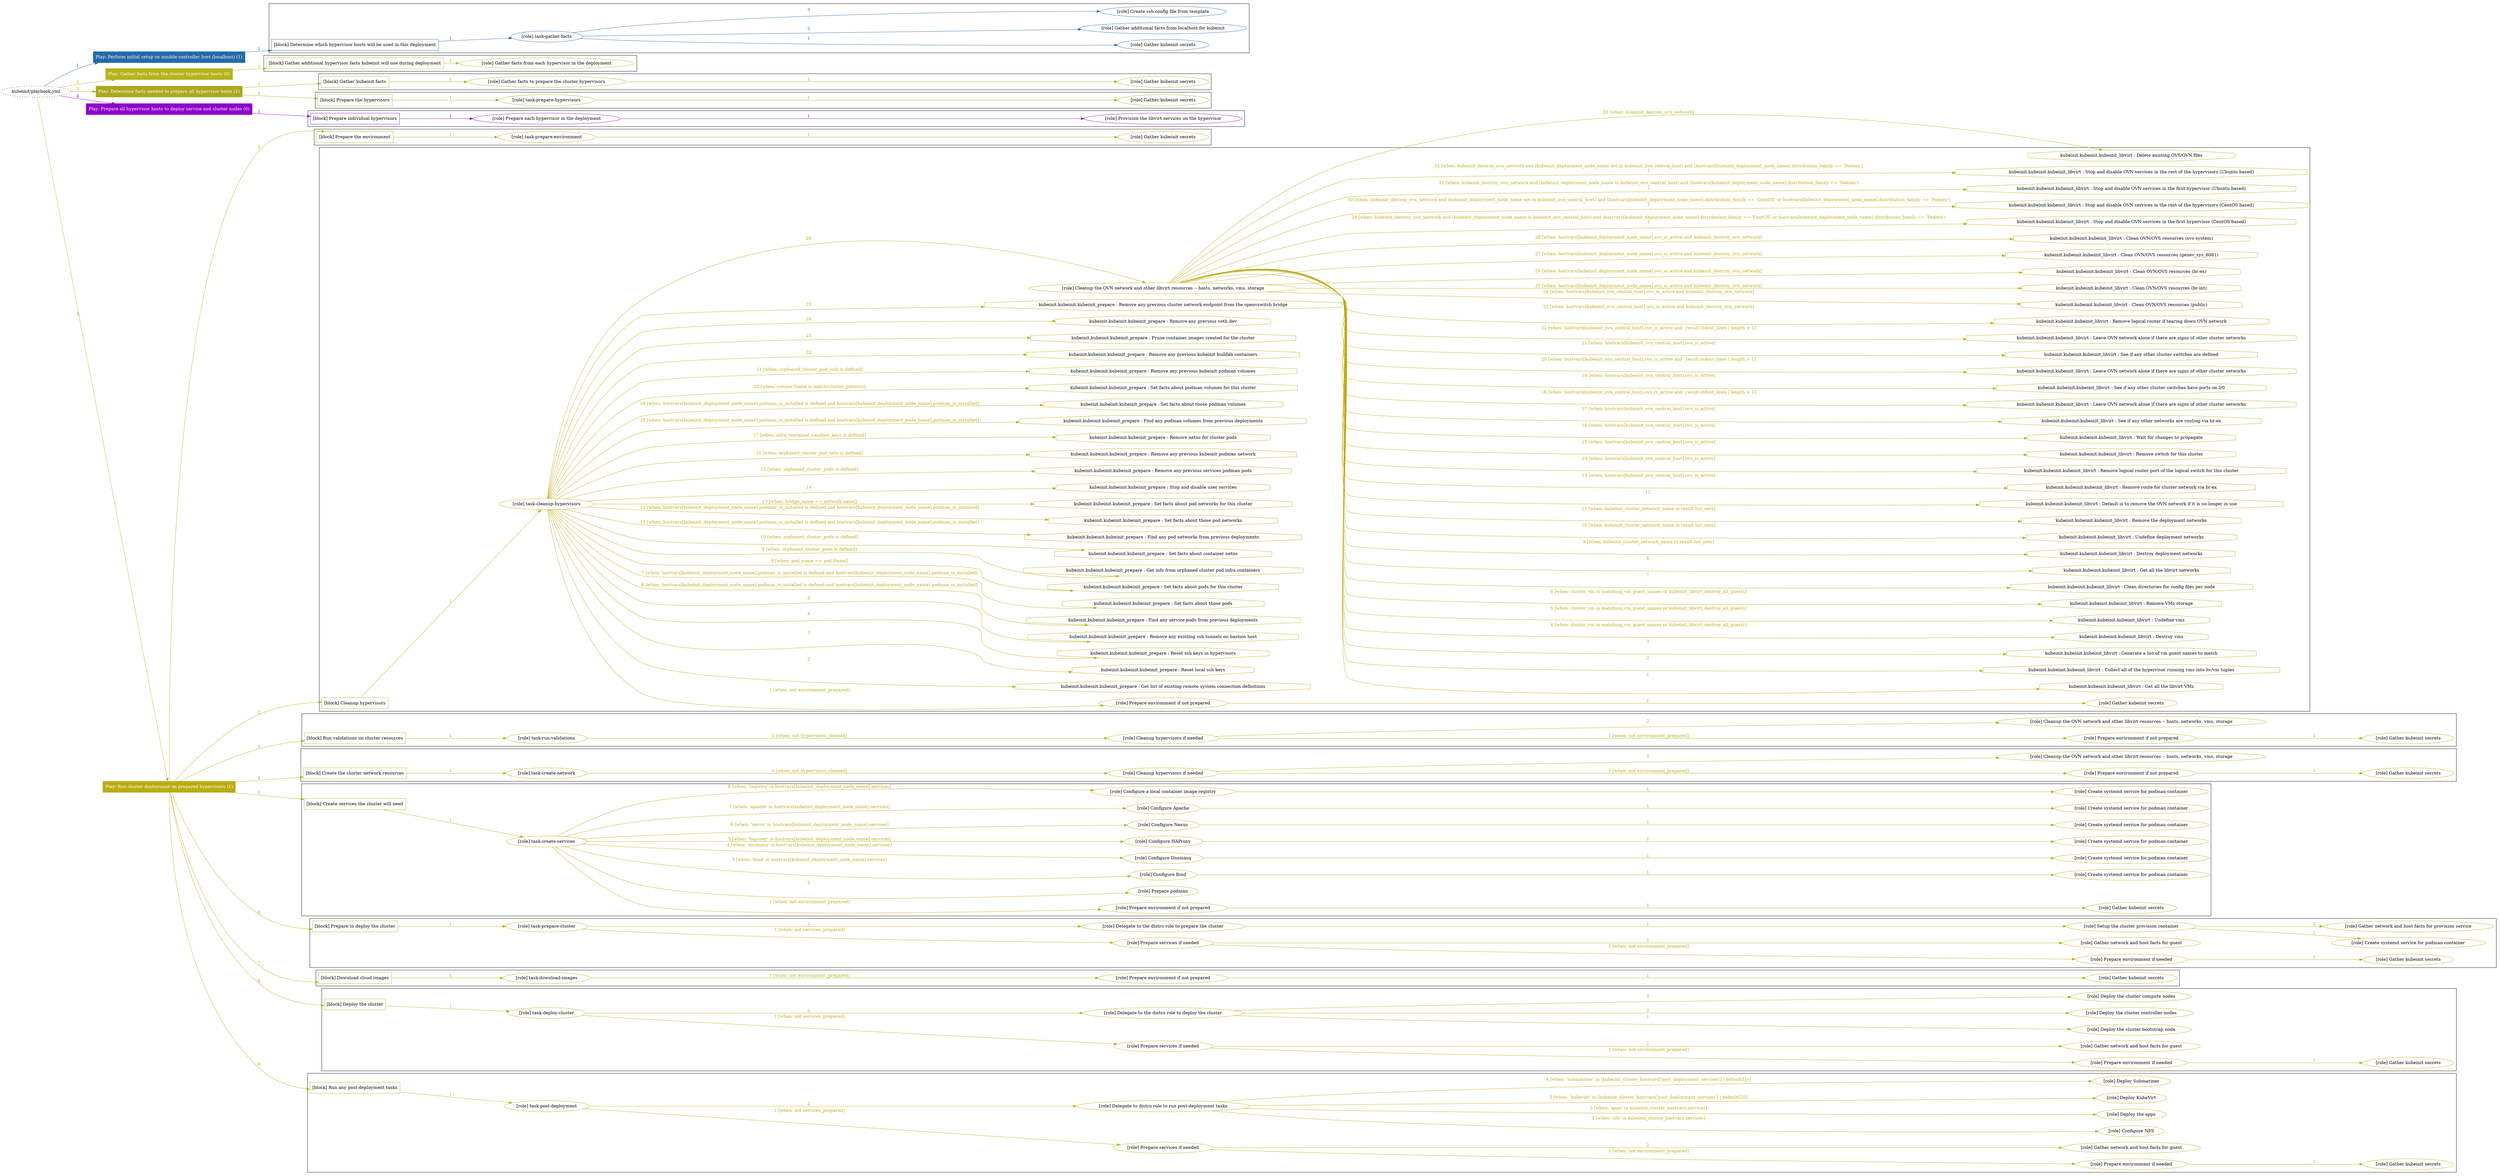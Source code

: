 digraph {
	graph [concentrate=true ordering=in rankdir=LR ratio=fill]
	edge [esep=5 sep=10]
	"kubeinit/playbook.yml" [URL="/home/runner/work/kubeinit/kubeinit/kubeinit/playbook.yml" id=playbook_ba1624a5 style=dotted]
	"kubeinit/playbook.yml" -> play_cb107232 [label="1 " color="#256aa7" fontcolor="#256aa7" id=edge_f325a426 labeltooltip="1 " tooltip="1 "]
	subgraph "Play: Perform initial setup on ansible-controller host (localhost) (1)" {
		play_cb107232 [label="Play: Perform initial setup on ansible-controller host (localhost) (1)" URL="/home/runner/work/kubeinit/kubeinit/kubeinit/playbook.yml" color="#256aa7" fontcolor="#ffffff" id=play_cb107232 shape=box style=filled tooltip=localhost]
		play_cb107232 -> block_c1906fa0 [label=1 color="#256aa7" fontcolor="#256aa7" id=edge_11d6b282 labeltooltip=1 tooltip=1]
		subgraph cluster_block_c1906fa0 {
			block_c1906fa0 [label="[block] Determine which hypervisor hosts will be used in this deployment" URL="/home/runner/work/kubeinit/kubeinit/kubeinit/playbook.yml" color="#256aa7" id=block_c1906fa0 labeltooltip="Determine which hypervisor hosts will be used in this deployment" shape=box tooltip="Determine which hypervisor hosts will be used in this deployment"]
			block_c1906fa0 -> role_c4c9ff20 [label="1 " color="#256aa7" fontcolor="#256aa7" id=edge_6330f20e labeltooltip="1 " tooltip="1 "]
			subgraph "task-gather-facts" {
				role_c4c9ff20 [label="[role] task-gather-facts" URL="/home/runner/work/kubeinit/kubeinit/kubeinit/playbook.yml" color="#256aa7" id=role_c4c9ff20 tooltip="task-gather-facts"]
				role_c4c9ff20 -> role_37f53583 [label="1 " color="#256aa7" fontcolor="#256aa7" id=edge_bcd37a65 labeltooltip="1 " tooltip="1 "]
				subgraph "Gather kubeinit secrets" {
					role_37f53583 [label="[role] Gather kubeinit secrets" URL="/home/runner/.ansible/collections/ansible_collections/kubeinit/kubeinit/roles/kubeinit_prepare/tasks/build_hypervisors_group.yml" color="#256aa7" id=role_37f53583 tooltip="Gather kubeinit secrets"]
				}
				role_c4c9ff20 -> role_73b65d29 [label="2 " color="#256aa7" fontcolor="#256aa7" id=edge_678ad112 labeltooltip="2 " tooltip="2 "]
				subgraph "Gather additional facts from localhost for kubeinit" {
					role_73b65d29 [label="[role] Gather additional facts from localhost for kubeinit" URL="/home/runner/.ansible/collections/ansible_collections/kubeinit/kubeinit/roles/kubeinit_prepare/tasks/build_hypervisors_group.yml" color="#256aa7" id=role_73b65d29 tooltip="Gather additional facts from localhost for kubeinit"]
				}
				role_c4c9ff20 -> role_4b744803 [label="3 " color="#256aa7" fontcolor="#256aa7" id=edge_71d3eddc labeltooltip="3 " tooltip="3 "]
				subgraph "Create ssh config file from template" {
					role_4b744803 [label="[role] Create ssh config file from template" URL="/home/runner/.ansible/collections/ansible_collections/kubeinit/kubeinit/roles/kubeinit_prepare/tasks/build_hypervisors_group.yml" color="#256aa7" id=role_4b744803 tooltip="Create ssh config file from template"]
				}
			}
		}
	}
	"kubeinit/playbook.yml" -> play_419dde9b [label="2 " color="#b3b418" fontcolor="#b3b418" id=edge_2fe92394 labeltooltip="2 " tooltip="2 "]
	subgraph "Play: Gather facts from the cluster hypervisor hosts (0)" {
		play_419dde9b [label="Play: Gather facts from the cluster hypervisor hosts (0)" URL="/home/runner/work/kubeinit/kubeinit/kubeinit/playbook.yml" color="#b3b418" fontcolor="#ffffff" id=play_419dde9b shape=box style=filled tooltip="Play: Gather facts from the cluster hypervisor hosts (0)"]
		play_419dde9b -> block_31b4e1b1 [label=1 color="#b3b418" fontcolor="#b3b418" id=edge_b62dd1ce labeltooltip=1 tooltip=1]
		subgraph cluster_block_31b4e1b1 {
			block_31b4e1b1 [label="[block] Gather additional hypervisor facts kubeinit will use during deployment" URL="/home/runner/work/kubeinit/kubeinit/kubeinit/playbook.yml" color="#b3b418" id=block_31b4e1b1 labeltooltip="Gather additional hypervisor facts kubeinit will use during deployment" shape=box tooltip="Gather additional hypervisor facts kubeinit will use during deployment"]
			block_31b4e1b1 -> role_27e422aa [label="1 " color="#b3b418" fontcolor="#b3b418" id=edge_c85ef9ed labeltooltip="1 " tooltip="1 "]
			subgraph "Gather facts from each hypervisor in the deployment" {
				role_27e422aa [label="[role] Gather facts from each hypervisor in the deployment" URL="/home/runner/work/kubeinit/kubeinit/kubeinit/playbook.yml" color="#b3b418" id=role_27e422aa tooltip="Gather facts from each hypervisor in the deployment"]
			}
		}
	}
	"kubeinit/playbook.yml" -> play_7e0eda6f [label="3 " color="#aca820" fontcolor="#aca820" id=edge_3438377c labeltooltip="3 " tooltip="3 "]
	subgraph "Play: Determine facts needed to prepare all hypervisor hosts (1)" {
		play_7e0eda6f [label="Play: Determine facts needed to prepare all hypervisor hosts (1)" URL="/home/runner/work/kubeinit/kubeinit/kubeinit/playbook.yml" color="#aca820" fontcolor="#ffffff" id=play_7e0eda6f shape=box style=filled tooltip=localhost]
		play_7e0eda6f -> block_95085a0b [label=1 color="#aca820" fontcolor="#aca820" id=edge_d53eff7c labeltooltip=1 tooltip=1]
		subgraph cluster_block_95085a0b {
			block_95085a0b [label="[block] Gather kubeinit facts" URL="/home/runner/work/kubeinit/kubeinit/kubeinit/playbook.yml" color="#aca820" id=block_95085a0b labeltooltip="Gather kubeinit facts" shape=box tooltip="Gather kubeinit facts"]
			block_95085a0b -> role_cadb88b9 [label="1 " color="#aca820" fontcolor="#aca820" id=edge_831fa0ef labeltooltip="1 " tooltip="1 "]
			subgraph "Gather facts to prepare the cluster hypervisors" {
				role_cadb88b9 [label="[role] Gather facts to prepare the cluster hypervisors" URL="/home/runner/work/kubeinit/kubeinit/kubeinit/playbook.yml" color="#aca820" id=role_cadb88b9 tooltip="Gather facts to prepare the cluster hypervisors"]
				role_cadb88b9 -> role_4a7150c8 [label="1 " color="#aca820" fontcolor="#aca820" id=edge_6c919efa labeltooltip="1 " tooltip="1 "]
				subgraph "Gather kubeinit secrets" {
					role_4a7150c8 [label="[role] Gather kubeinit secrets" URL="/home/runner/.ansible/collections/ansible_collections/kubeinit/kubeinit/roles/kubeinit_prepare/tasks/gather_kubeinit_facts.yml" color="#aca820" id=role_4a7150c8 tooltip="Gather kubeinit secrets"]
				}
			}
		}
		play_7e0eda6f -> block_f34317b1 [label=2 color="#aca820" fontcolor="#aca820" id=edge_bd6494ee labeltooltip=2 tooltip=2]
		subgraph cluster_block_f34317b1 {
			block_f34317b1 [label="[block] Prepare the hypervisors" URL="/home/runner/work/kubeinit/kubeinit/kubeinit/playbook.yml" color="#aca820" id=block_f34317b1 labeltooltip="Prepare the hypervisors" shape=box tooltip="Prepare the hypervisors"]
			block_f34317b1 -> role_2d5b6b84 [label="1 " color="#aca820" fontcolor="#aca820" id=edge_78ea21d7 labeltooltip="1 " tooltip="1 "]
			subgraph "task-prepare-hypervisors" {
				role_2d5b6b84 [label="[role] task-prepare-hypervisors" URL="/home/runner/work/kubeinit/kubeinit/kubeinit/playbook.yml" color="#aca820" id=role_2d5b6b84 tooltip="task-prepare-hypervisors"]
				role_2d5b6b84 -> role_3d5e4ea0 [label="1 " color="#aca820" fontcolor="#aca820" id=edge_de8bc9ca labeltooltip="1 " tooltip="1 "]
				subgraph "Gather kubeinit secrets" {
					role_3d5e4ea0 [label="[role] Gather kubeinit secrets" URL="/home/runner/.ansible/collections/ansible_collections/kubeinit/kubeinit/roles/kubeinit_prepare/tasks/gather_kubeinit_facts.yml" color="#aca820" id=role_3d5e4ea0 tooltip="Gather kubeinit secrets"]
				}
			}
		}
	}
	"kubeinit/playbook.yml" -> play_a24e743b [label="4 " color="#8e02ca" fontcolor="#8e02ca" id=edge_b24ea3e7 labeltooltip="4 " tooltip="4 "]
	subgraph "Play: Prepare all hypervisor hosts to deploy service and cluster nodes (0)" {
		play_a24e743b [label="Play: Prepare all hypervisor hosts to deploy service and cluster nodes (0)" URL="/home/runner/work/kubeinit/kubeinit/kubeinit/playbook.yml" color="#8e02ca" fontcolor="#ffffff" id=play_a24e743b shape=box style=filled tooltip="Play: Prepare all hypervisor hosts to deploy service and cluster nodes (0)"]
		play_a24e743b -> block_ee4587c9 [label=1 color="#8e02ca" fontcolor="#8e02ca" id=edge_35ba6fd0 labeltooltip=1 tooltip=1]
		subgraph cluster_block_ee4587c9 {
			block_ee4587c9 [label="[block] Prepare individual hypervisors" URL="/home/runner/work/kubeinit/kubeinit/kubeinit/playbook.yml" color="#8e02ca" id=block_ee4587c9 labeltooltip="Prepare individual hypervisors" shape=box tooltip="Prepare individual hypervisors"]
			block_ee4587c9 -> role_a98ef08f [label="1 " color="#8e02ca" fontcolor="#8e02ca" id=edge_1371eb97 labeltooltip="1 " tooltip="1 "]
			subgraph "Prepare each hypervisor in the deployment" {
				role_a98ef08f [label="[role] Prepare each hypervisor in the deployment" URL="/home/runner/work/kubeinit/kubeinit/kubeinit/playbook.yml" color="#8e02ca" id=role_a98ef08f tooltip="Prepare each hypervisor in the deployment"]
				role_a98ef08f -> role_b1ed1a03 [label="1 " color="#8e02ca" fontcolor="#8e02ca" id=edge_63ed0ef0 labeltooltip="1 " tooltip="1 "]
				subgraph "Provision the libvirt services on the hypervisor" {
					role_b1ed1a03 [label="[role] Provision the libvirt services on the hypervisor" URL="/home/runner/.ansible/collections/ansible_collections/kubeinit/kubeinit/roles/kubeinit_prepare/tasks/prepare_hypervisor.yml" color="#8e02ca" id=role_b1ed1a03 tooltip="Provision the libvirt services on the hypervisor"]
				}
			}
		}
	}
	"kubeinit/playbook.yml" -> play_759528c9 [label="5 " color="#bbab11" fontcolor="#bbab11" id=edge_28f39438 labeltooltip="5 " tooltip="5 "]
	subgraph "Play: Run cluster deployment on prepared hypervisors (1)" {
		play_759528c9 [label="Play: Run cluster deployment on prepared hypervisors (1)" URL="/home/runner/work/kubeinit/kubeinit/kubeinit/playbook.yml" color="#bbab11" fontcolor="#ffffff" id=play_759528c9 shape=box style=filled tooltip=localhost]
		play_759528c9 -> block_4230f1c2 [label=1 color="#bbab11" fontcolor="#bbab11" id=edge_493980a0 labeltooltip=1 tooltip=1]
		subgraph cluster_block_4230f1c2 {
			block_4230f1c2 [label="[block] Prepare the environment" URL="/home/runner/work/kubeinit/kubeinit/kubeinit/playbook.yml" color="#bbab11" id=block_4230f1c2 labeltooltip="Prepare the environment" shape=box tooltip="Prepare the environment"]
			block_4230f1c2 -> role_374d8933 [label="1 " color="#bbab11" fontcolor="#bbab11" id=edge_527c5a5f labeltooltip="1 " tooltip="1 "]
			subgraph "task-prepare-environment" {
				role_374d8933 [label="[role] task-prepare-environment" URL="/home/runner/work/kubeinit/kubeinit/kubeinit/playbook.yml" color="#bbab11" id=role_374d8933 tooltip="task-prepare-environment"]
				role_374d8933 -> role_f5391c1c [label="1 " color="#bbab11" fontcolor="#bbab11" id=edge_02c2554a labeltooltip="1 " tooltip="1 "]
				subgraph "Gather kubeinit secrets" {
					role_f5391c1c [label="[role] Gather kubeinit secrets" URL="/home/runner/.ansible/collections/ansible_collections/kubeinit/kubeinit/roles/kubeinit_prepare/tasks/gather_kubeinit_facts.yml" color="#bbab11" id=role_f5391c1c tooltip="Gather kubeinit secrets"]
				}
			}
		}
		play_759528c9 -> block_b211815a [label=2 color="#bbab11" fontcolor="#bbab11" id=edge_83498313 labeltooltip=2 tooltip=2]
		subgraph cluster_block_b211815a {
			block_b211815a [label="[block] Cleanup hypervisors" URL="/home/runner/work/kubeinit/kubeinit/kubeinit/playbook.yml" color="#bbab11" id=block_b211815a labeltooltip="Cleanup hypervisors" shape=box tooltip="Cleanup hypervisors"]
			block_b211815a -> role_5e7bf110 [label="1 " color="#bbab11" fontcolor="#bbab11" id=edge_535a0540 labeltooltip="1 " tooltip="1 "]
			subgraph "task-cleanup-hypervisors" {
				role_5e7bf110 [label="[role] task-cleanup-hypervisors" URL="/home/runner/work/kubeinit/kubeinit/kubeinit/playbook.yml" color="#bbab11" id=role_5e7bf110 tooltip="task-cleanup-hypervisors"]
				role_5e7bf110 -> role_837935f7 [label="1 [when: not environment_prepared]" color="#bbab11" fontcolor="#bbab11" id=edge_5999b549 labeltooltip="1 [when: not environment_prepared]" tooltip="1 [when: not environment_prepared]"]
				subgraph "Prepare environment if not prepared" {
					role_837935f7 [label="[role] Prepare environment if not prepared" URL="/home/runner/.ansible/collections/ansible_collections/kubeinit/kubeinit/roles/kubeinit_prepare/tasks/cleanup_hypervisors.yml" color="#bbab11" id=role_837935f7 tooltip="Prepare environment if not prepared"]
					role_837935f7 -> role_29da4b61 [label="1 " color="#bbab11" fontcolor="#bbab11" id=edge_3dc5b38a labeltooltip="1 " tooltip="1 "]
					subgraph "Gather kubeinit secrets" {
						role_29da4b61 [label="[role] Gather kubeinit secrets" URL="/home/runner/.ansible/collections/ansible_collections/kubeinit/kubeinit/roles/kubeinit_prepare/tasks/gather_kubeinit_facts.yml" color="#bbab11" id=role_29da4b61 tooltip="Gather kubeinit secrets"]
					}
				}
				task_1212c9de [label="kubeinit.kubeinit.kubeinit_prepare : Get list of existing remote system connection definitions" URL="/home/runner/.ansible/collections/ansible_collections/kubeinit/kubeinit/roles/kubeinit_prepare/tasks/cleanup_hypervisors.yml" color="#bbab11" id=task_1212c9de shape=octagon tooltip="kubeinit.kubeinit.kubeinit_prepare : Get list of existing remote system connection definitions"]
				role_5e7bf110 -> task_1212c9de [label="2 " color="#bbab11" fontcolor="#bbab11" id=edge_75891f33 labeltooltip="2 " tooltip="2 "]
				task_c3524d25 [label="kubeinit.kubeinit.kubeinit_prepare : Reset local ssh keys" URL="/home/runner/.ansible/collections/ansible_collections/kubeinit/kubeinit/roles/kubeinit_prepare/tasks/cleanup_hypervisors.yml" color="#bbab11" id=task_c3524d25 shape=octagon tooltip="kubeinit.kubeinit.kubeinit_prepare : Reset local ssh keys"]
				role_5e7bf110 -> task_c3524d25 [label="3 " color="#bbab11" fontcolor="#bbab11" id=edge_f3a9ac85 labeltooltip="3 " tooltip="3 "]
				task_fb0f3564 [label="kubeinit.kubeinit.kubeinit_prepare : Reset ssh keys in hypervisors" URL="/home/runner/.ansible/collections/ansible_collections/kubeinit/kubeinit/roles/kubeinit_prepare/tasks/cleanup_hypervisors.yml" color="#bbab11" id=task_fb0f3564 shape=octagon tooltip="kubeinit.kubeinit.kubeinit_prepare : Reset ssh keys in hypervisors"]
				role_5e7bf110 -> task_fb0f3564 [label="4 " color="#bbab11" fontcolor="#bbab11" id=edge_d7828d44 labeltooltip="4 " tooltip="4 "]
				task_dff6ea8f [label="kubeinit.kubeinit.kubeinit_prepare : Remove any existing ssh tunnels on bastion host" URL="/home/runner/.ansible/collections/ansible_collections/kubeinit/kubeinit/roles/kubeinit_prepare/tasks/cleanup_hypervisors.yml" color="#bbab11" id=task_dff6ea8f shape=octagon tooltip="kubeinit.kubeinit.kubeinit_prepare : Remove any existing ssh tunnels on bastion host"]
				role_5e7bf110 -> task_dff6ea8f [label="5 " color="#bbab11" fontcolor="#bbab11" id=edge_ce2717a0 labeltooltip="5 " tooltip="5 "]
				task_514e3b44 [label="kubeinit.kubeinit.kubeinit_prepare : Find any service pods from previous deployments" URL="/home/runner/.ansible/collections/ansible_collections/kubeinit/kubeinit/roles/kubeinit_prepare/tasks/cleanup_hypervisors.yml" color="#bbab11" id=task_514e3b44 shape=octagon tooltip="kubeinit.kubeinit.kubeinit_prepare : Find any service pods from previous deployments"]
				role_5e7bf110 -> task_514e3b44 [label="6 [when: hostvars[kubeinit_deployment_node_name].podman_is_installed is defined and hostvars[kubeinit_deployment_node_name].podman_is_installed]" color="#bbab11" fontcolor="#bbab11" id=edge_688cad14 labeltooltip="6 [when: hostvars[kubeinit_deployment_node_name].podman_is_installed is defined and hostvars[kubeinit_deployment_node_name].podman_is_installed]" tooltip="6 [when: hostvars[kubeinit_deployment_node_name].podman_is_installed is defined and hostvars[kubeinit_deployment_node_name].podman_is_installed]"]
				task_2a89d71d [label="kubeinit.kubeinit.kubeinit_prepare : Set facts about those pods" URL="/home/runner/.ansible/collections/ansible_collections/kubeinit/kubeinit/roles/kubeinit_prepare/tasks/cleanup_hypervisors.yml" color="#bbab11" id=task_2a89d71d shape=octagon tooltip="kubeinit.kubeinit.kubeinit_prepare : Set facts about those pods"]
				role_5e7bf110 -> task_2a89d71d [label="7 [when: hostvars[kubeinit_deployment_node_name].podman_is_installed is defined and hostvars[kubeinit_deployment_node_name].podman_is_installed]" color="#bbab11" fontcolor="#bbab11" id=edge_8e768903 labeltooltip="7 [when: hostvars[kubeinit_deployment_node_name].podman_is_installed is defined and hostvars[kubeinit_deployment_node_name].podman_is_installed]" tooltip="7 [when: hostvars[kubeinit_deployment_node_name].podman_is_installed is defined and hostvars[kubeinit_deployment_node_name].podman_is_installed]"]
				task_dba7063f [label="kubeinit.kubeinit.kubeinit_prepare : Set facts about pods for this cluster" URL="/home/runner/.ansible/collections/ansible_collections/kubeinit/kubeinit/roles/kubeinit_prepare/tasks/cleanup_hypervisors.yml" color="#bbab11" id=task_dba7063f shape=octagon tooltip="kubeinit.kubeinit.kubeinit_prepare : Set facts about pods for this cluster"]
				role_5e7bf110 -> task_dba7063f [label="8 [when: pod_name == pod.Name]" color="#bbab11" fontcolor="#bbab11" id=edge_76c586e3 labeltooltip="8 [when: pod_name == pod.Name]" tooltip="8 [when: pod_name == pod.Name]"]
				task_95c9207f [label="kubeinit.kubeinit.kubeinit_prepare : Get info from orphaned cluster pod infra containers" URL="/home/runner/.ansible/collections/ansible_collections/kubeinit/kubeinit/roles/kubeinit_prepare/tasks/cleanup_hypervisors.yml" color="#bbab11" id=task_95c9207f shape=octagon tooltip="kubeinit.kubeinit.kubeinit_prepare : Get info from orphaned cluster pod infra containers"]
				role_5e7bf110 -> task_95c9207f [label="9 [when: orphaned_cluster_pods is defined]" color="#bbab11" fontcolor="#bbab11" id=edge_1445b8b9 labeltooltip="9 [when: orphaned_cluster_pods is defined]" tooltip="9 [when: orphaned_cluster_pods is defined]"]
				task_e6b3f3fd [label="kubeinit.kubeinit.kubeinit_prepare : Set facts about container netns" URL="/home/runner/.ansible/collections/ansible_collections/kubeinit/kubeinit/roles/kubeinit_prepare/tasks/cleanup_hypervisors.yml" color="#bbab11" id=task_e6b3f3fd shape=octagon tooltip="kubeinit.kubeinit.kubeinit_prepare : Set facts about container netns"]
				role_5e7bf110 -> task_e6b3f3fd [label="10 [when: orphaned_cluster_pods is defined]" color="#bbab11" fontcolor="#bbab11" id=edge_5e89551b labeltooltip="10 [when: orphaned_cluster_pods is defined]" tooltip="10 [when: orphaned_cluster_pods is defined]"]
				task_979afd75 [label="kubeinit.kubeinit.kubeinit_prepare : Find any pod networks from previous deployments" URL="/home/runner/.ansible/collections/ansible_collections/kubeinit/kubeinit/roles/kubeinit_prepare/tasks/cleanup_hypervisors.yml" color="#bbab11" id=task_979afd75 shape=octagon tooltip="kubeinit.kubeinit.kubeinit_prepare : Find any pod networks from previous deployments"]
				role_5e7bf110 -> task_979afd75 [label="11 [when: hostvars[kubeinit_deployment_node_name].podman_is_installed is defined and hostvars[kubeinit_deployment_node_name].podman_is_installed]" color="#bbab11" fontcolor="#bbab11" id=edge_0af2be2f labeltooltip="11 [when: hostvars[kubeinit_deployment_node_name].podman_is_installed is defined and hostvars[kubeinit_deployment_node_name].podman_is_installed]" tooltip="11 [when: hostvars[kubeinit_deployment_node_name].podman_is_installed is defined and hostvars[kubeinit_deployment_node_name].podman_is_installed]"]
				task_03fb00ff [label="kubeinit.kubeinit.kubeinit_prepare : Set facts about those pod networks" URL="/home/runner/.ansible/collections/ansible_collections/kubeinit/kubeinit/roles/kubeinit_prepare/tasks/cleanup_hypervisors.yml" color="#bbab11" id=task_03fb00ff shape=octagon tooltip="kubeinit.kubeinit.kubeinit_prepare : Set facts about those pod networks"]
				role_5e7bf110 -> task_03fb00ff [label="12 [when: hostvars[kubeinit_deployment_node_name].podman_is_installed is defined and hostvars[kubeinit_deployment_node_name].podman_is_installed]" color="#bbab11" fontcolor="#bbab11" id=edge_cfa4bdf0 labeltooltip="12 [when: hostvars[kubeinit_deployment_node_name].podman_is_installed is defined and hostvars[kubeinit_deployment_node_name].podman_is_installed]" tooltip="12 [when: hostvars[kubeinit_deployment_node_name].podman_is_installed is defined and hostvars[kubeinit_deployment_node_name].podman_is_installed]"]
				task_aad23ad3 [label="kubeinit.kubeinit.kubeinit_prepare : Set facts about pod networks for this cluster" URL="/home/runner/.ansible/collections/ansible_collections/kubeinit/kubeinit/roles/kubeinit_prepare/tasks/cleanup_hypervisors.yml" color="#bbab11" id=task_aad23ad3 shape=octagon tooltip="kubeinit.kubeinit.kubeinit_prepare : Set facts about pod networks for this cluster"]
				role_5e7bf110 -> task_aad23ad3 [label="13 [when: bridge_name == network.name]" color="#bbab11" fontcolor="#bbab11" id=edge_55764c89 labeltooltip="13 [when: bridge_name == network.name]" tooltip="13 [when: bridge_name == network.name]"]
				task_ae9797a4 [label="kubeinit.kubeinit.kubeinit_prepare : Stop and disable user services" URL="/home/runner/.ansible/collections/ansible_collections/kubeinit/kubeinit/roles/kubeinit_prepare/tasks/cleanup_hypervisors.yml" color="#bbab11" id=task_ae9797a4 shape=octagon tooltip="kubeinit.kubeinit.kubeinit_prepare : Stop and disable user services"]
				role_5e7bf110 -> task_ae9797a4 [label="14 " color="#bbab11" fontcolor="#bbab11" id=edge_375dde56 labeltooltip="14 " tooltip="14 "]
				task_9bc85c10 [label="kubeinit.kubeinit.kubeinit_prepare : Remove any previous services podman pods" URL="/home/runner/.ansible/collections/ansible_collections/kubeinit/kubeinit/roles/kubeinit_prepare/tasks/cleanup_hypervisors.yml" color="#bbab11" id=task_9bc85c10 shape=octagon tooltip="kubeinit.kubeinit.kubeinit_prepare : Remove any previous services podman pods"]
				role_5e7bf110 -> task_9bc85c10 [label="15 [when: orphaned_cluster_pods is defined]" color="#bbab11" fontcolor="#bbab11" id=edge_2e0cb843 labeltooltip="15 [when: orphaned_cluster_pods is defined]" tooltip="15 [when: orphaned_cluster_pods is defined]"]
				task_a46efde0 [label="kubeinit.kubeinit.kubeinit_prepare : Remove any previous kubeinit podman network" URL="/home/runner/.ansible/collections/ansible_collections/kubeinit/kubeinit/roles/kubeinit_prepare/tasks/cleanup_hypervisors.yml" color="#bbab11" id=task_a46efde0 shape=octagon tooltip="kubeinit.kubeinit.kubeinit_prepare : Remove any previous kubeinit podman network"]
				role_5e7bf110 -> task_a46efde0 [label="16 [when: orphaned_cluster_pod_nets is defined]" color="#bbab11" fontcolor="#bbab11" id=edge_1510e5a9 labeltooltip="16 [when: orphaned_cluster_pod_nets is defined]" tooltip="16 [when: orphaned_cluster_pod_nets is defined]"]
				task_168449db [label="kubeinit.kubeinit.kubeinit_prepare : Remove netns for cluster pods" URL="/home/runner/.ansible/collections/ansible_collections/kubeinit/kubeinit/roles/kubeinit_prepare/tasks/cleanup_hypervisors.yml" color="#bbab11" id=task_168449db shape=octagon tooltip="kubeinit.kubeinit.kubeinit_prepare : Remove netns for cluster pods"]
				role_5e7bf110 -> task_168449db [label="17 [when: infra_container_sandbox_keys is defined]" color="#bbab11" fontcolor="#bbab11" id=edge_92012637 labeltooltip="17 [when: infra_container_sandbox_keys is defined]" tooltip="17 [when: infra_container_sandbox_keys is defined]"]
				task_be1c3007 [label="kubeinit.kubeinit.kubeinit_prepare : Find any podman volumes from previous deployments" URL="/home/runner/.ansible/collections/ansible_collections/kubeinit/kubeinit/roles/kubeinit_prepare/tasks/cleanup_hypervisors.yml" color="#bbab11" id=task_be1c3007 shape=octagon tooltip="kubeinit.kubeinit.kubeinit_prepare : Find any podman volumes from previous deployments"]
				role_5e7bf110 -> task_be1c3007 [label="18 [when: hostvars[kubeinit_deployment_node_name].podman_is_installed is defined and hostvars[kubeinit_deployment_node_name].podman_is_installed]" color="#bbab11" fontcolor="#bbab11" id=edge_0045abc2 labeltooltip="18 [when: hostvars[kubeinit_deployment_node_name].podman_is_installed is defined and hostvars[kubeinit_deployment_node_name].podman_is_installed]" tooltip="18 [when: hostvars[kubeinit_deployment_node_name].podman_is_installed is defined and hostvars[kubeinit_deployment_node_name].podman_is_installed]"]
				task_321cd2a1 [label="kubeinit.kubeinit.kubeinit_prepare : Set facts about those podman volumes" URL="/home/runner/.ansible/collections/ansible_collections/kubeinit/kubeinit/roles/kubeinit_prepare/tasks/cleanup_hypervisors.yml" color="#bbab11" id=task_321cd2a1 shape=octagon tooltip="kubeinit.kubeinit.kubeinit_prepare : Set facts about those podman volumes"]
				role_5e7bf110 -> task_321cd2a1 [label="19 [when: hostvars[kubeinit_deployment_node_name].podman_is_installed is defined and hostvars[kubeinit_deployment_node_name].podman_is_installed]" color="#bbab11" fontcolor="#bbab11" id=edge_176d0224 labeltooltip="19 [when: hostvars[kubeinit_deployment_node_name].podman_is_installed is defined and hostvars[kubeinit_deployment_node_name].podman_is_installed]" tooltip="19 [when: hostvars[kubeinit_deployment_node_name].podman_is_installed is defined and hostvars[kubeinit_deployment_node_name].podman_is_installed]"]
				task_e9f9fe93 [label="kubeinit.kubeinit.kubeinit_prepare : Set facts about podman volumes for this cluster" URL="/home/runner/.ansible/collections/ansible_collections/kubeinit/kubeinit/roles/kubeinit_prepare/tasks/cleanup_hypervisors.yml" color="#bbab11" id=task_e9f9fe93 shape=octagon tooltip="kubeinit.kubeinit.kubeinit_prepare : Set facts about podman volumes for this cluster"]
				role_5e7bf110 -> task_e9f9fe93 [label="20 [when: volume.Name is match(cluster_pattern)]" color="#bbab11" fontcolor="#bbab11" id=edge_4bf352eb labeltooltip="20 [when: volume.Name is match(cluster_pattern)]" tooltip="20 [when: volume.Name is match(cluster_pattern)]"]
				task_f13fb673 [label="kubeinit.kubeinit.kubeinit_prepare : Remove any previous kubeinit podman volumes" URL="/home/runner/.ansible/collections/ansible_collections/kubeinit/kubeinit/roles/kubeinit_prepare/tasks/cleanup_hypervisors.yml" color="#bbab11" id=task_f13fb673 shape=octagon tooltip="kubeinit.kubeinit.kubeinit_prepare : Remove any previous kubeinit podman volumes"]
				role_5e7bf110 -> task_f13fb673 [label="21 [when: orphaned_cluster_pod_vols is defined]" color="#bbab11" fontcolor="#bbab11" id=edge_d464182e labeltooltip="21 [when: orphaned_cluster_pod_vols is defined]" tooltip="21 [when: orphaned_cluster_pod_vols is defined]"]
				task_f7f089c1 [label="kubeinit.kubeinit.kubeinit_prepare : Remove any previous kubeinit buildah containers" URL="/home/runner/.ansible/collections/ansible_collections/kubeinit/kubeinit/roles/kubeinit_prepare/tasks/cleanup_hypervisors.yml" color="#bbab11" id=task_f7f089c1 shape=octagon tooltip="kubeinit.kubeinit.kubeinit_prepare : Remove any previous kubeinit buildah containers"]
				role_5e7bf110 -> task_f7f089c1 [label="22 " color="#bbab11" fontcolor="#bbab11" id=edge_a5409719 labeltooltip="22 " tooltip="22 "]
				task_5f10e4c9 [label="kubeinit.kubeinit.kubeinit_prepare : Prune container images created for the cluster" URL="/home/runner/.ansible/collections/ansible_collections/kubeinit/kubeinit/roles/kubeinit_prepare/tasks/cleanup_hypervisors.yml" color="#bbab11" id=task_5f10e4c9 shape=octagon tooltip="kubeinit.kubeinit.kubeinit_prepare : Prune container images created for the cluster"]
				role_5e7bf110 -> task_5f10e4c9 [label="23 " color="#bbab11" fontcolor="#bbab11" id=edge_ce3984e4 labeltooltip="23 " tooltip="23 "]
				task_2826f51b [label="kubeinit.kubeinit.kubeinit_prepare : Remove any previous veth dev" URL="/home/runner/.ansible/collections/ansible_collections/kubeinit/kubeinit/roles/kubeinit_prepare/tasks/cleanup_hypervisors.yml" color="#bbab11" id=task_2826f51b shape=octagon tooltip="kubeinit.kubeinit.kubeinit_prepare : Remove any previous veth dev"]
				role_5e7bf110 -> task_2826f51b [label="24 " color="#bbab11" fontcolor="#bbab11" id=edge_e1641b0b labeltooltip="24 " tooltip="24 "]
				task_c8f5448b [label="kubeinit.kubeinit.kubeinit_prepare : Remove any previous cluster network endpoint from the openvswitch bridge" URL="/home/runner/.ansible/collections/ansible_collections/kubeinit/kubeinit/roles/kubeinit_prepare/tasks/cleanup_hypervisors.yml" color="#bbab11" id=task_c8f5448b shape=octagon tooltip="kubeinit.kubeinit.kubeinit_prepare : Remove any previous cluster network endpoint from the openvswitch bridge"]
				role_5e7bf110 -> task_c8f5448b [label="25 " color="#bbab11" fontcolor="#bbab11" id=edge_805b2684 labeltooltip="25 " tooltip="25 "]
				role_5e7bf110 -> role_dde5859f [label="26 " color="#bbab11" fontcolor="#bbab11" id=edge_566abbba labeltooltip="26 " tooltip="26 "]
				subgraph "Cleanup the OVN network and other libvirt resources -- hosts, networks, vms, storage" {
					role_dde5859f [label="[role] Cleanup the OVN network and other libvirt resources -- hosts, networks, vms, storage" URL="/home/runner/.ansible/collections/ansible_collections/kubeinit/kubeinit/roles/kubeinit_prepare/tasks/cleanup_hypervisors.yml" color="#bbab11" id=role_dde5859f tooltip="Cleanup the OVN network and other libvirt resources -- hosts, networks, vms, storage"]
					task_fcf4f7bc [label="kubeinit.kubeinit.kubeinit_libvirt : Get all the libvirt VMs" URL="/home/runner/.ansible/collections/ansible_collections/kubeinit/kubeinit/roles/kubeinit_libvirt/tasks/cleanup_libvirt.yml" color="#bbab11" id=task_fcf4f7bc shape=octagon tooltip="kubeinit.kubeinit.kubeinit_libvirt : Get all the libvirt VMs"]
					role_dde5859f -> task_fcf4f7bc [label="1 " color="#bbab11" fontcolor="#bbab11" id=edge_37d682c2 labeltooltip="1 " tooltip="1 "]
					task_70a0cf63 [label="kubeinit.kubeinit.kubeinit_libvirt : Collect all of the hypervisor running vms into hv/vm tuples" URL="/home/runner/.ansible/collections/ansible_collections/kubeinit/kubeinit/roles/kubeinit_libvirt/tasks/cleanup_libvirt.yml" color="#bbab11" id=task_70a0cf63 shape=octagon tooltip="kubeinit.kubeinit.kubeinit_libvirt : Collect all of the hypervisor running vms into hv/vm tuples"]
					role_dde5859f -> task_70a0cf63 [label="2 " color="#bbab11" fontcolor="#bbab11" id=edge_9de24225 labeltooltip="2 " tooltip="2 "]
					task_44eaef7c [label="kubeinit.kubeinit.kubeinit_libvirt : Generate a list of vm guest names to match" URL="/home/runner/.ansible/collections/ansible_collections/kubeinit/kubeinit/roles/kubeinit_libvirt/tasks/cleanup_libvirt.yml" color="#bbab11" id=task_44eaef7c shape=octagon tooltip="kubeinit.kubeinit.kubeinit_libvirt : Generate a list of vm guest names to match"]
					role_dde5859f -> task_44eaef7c [label="3 " color="#bbab11" fontcolor="#bbab11" id=edge_0b22e2b2 labeltooltip="3 " tooltip="3 "]
					task_cf851d16 [label="kubeinit.kubeinit.kubeinit_libvirt : Destroy vms" URL="/home/runner/.ansible/collections/ansible_collections/kubeinit/kubeinit/roles/kubeinit_libvirt/tasks/cleanup_libvirt.yml" color="#bbab11" id=task_cf851d16 shape=octagon tooltip="kubeinit.kubeinit.kubeinit_libvirt : Destroy vms"]
					role_dde5859f -> task_cf851d16 [label="4 [when: cluster_vm in matching_vm_guest_names or kubeinit_libvirt_destroy_all_guests]" color="#bbab11" fontcolor="#bbab11" id=edge_aade6980 labeltooltip="4 [when: cluster_vm in matching_vm_guest_names or kubeinit_libvirt_destroy_all_guests]" tooltip="4 [when: cluster_vm in matching_vm_guest_names or kubeinit_libvirt_destroy_all_guests]"]
					task_1ea830f9 [label="kubeinit.kubeinit.kubeinit_libvirt : Undefine vms" URL="/home/runner/.ansible/collections/ansible_collections/kubeinit/kubeinit/roles/kubeinit_libvirt/tasks/cleanup_libvirt.yml" color="#bbab11" id=task_1ea830f9 shape=octagon tooltip="kubeinit.kubeinit.kubeinit_libvirt : Undefine vms"]
					role_dde5859f -> task_1ea830f9 [label="5 [when: cluster_vm in matching_vm_guest_names or kubeinit_libvirt_destroy_all_guests]" color="#bbab11" fontcolor="#bbab11" id=edge_cd726ce7 labeltooltip="5 [when: cluster_vm in matching_vm_guest_names or kubeinit_libvirt_destroy_all_guests]" tooltip="5 [when: cluster_vm in matching_vm_guest_names or kubeinit_libvirt_destroy_all_guests]"]
					task_91580103 [label="kubeinit.kubeinit.kubeinit_libvirt : Remove VMs storage" URL="/home/runner/.ansible/collections/ansible_collections/kubeinit/kubeinit/roles/kubeinit_libvirt/tasks/cleanup_libvirt.yml" color="#bbab11" id=task_91580103 shape=octagon tooltip="kubeinit.kubeinit.kubeinit_libvirt : Remove VMs storage"]
					role_dde5859f -> task_91580103 [label="6 [when: cluster_vm in matching_vm_guest_names or kubeinit_libvirt_destroy_all_guests]" color="#bbab11" fontcolor="#bbab11" id=edge_a11afdc3 labeltooltip="6 [when: cluster_vm in matching_vm_guest_names or kubeinit_libvirt_destroy_all_guests]" tooltip="6 [when: cluster_vm in matching_vm_guest_names or kubeinit_libvirt_destroy_all_guests]"]
					task_e6b0d6fd [label="kubeinit.kubeinit.kubeinit_libvirt : Clean directories for config files per node" URL="/home/runner/.ansible/collections/ansible_collections/kubeinit/kubeinit/roles/kubeinit_libvirt/tasks/cleanup_libvirt.yml" color="#bbab11" id=task_e6b0d6fd shape=octagon tooltip="kubeinit.kubeinit.kubeinit_libvirt : Clean directories for config files per node"]
					role_dde5859f -> task_e6b0d6fd [label="7 " color="#bbab11" fontcolor="#bbab11" id=edge_e56b1483 labeltooltip="7 " tooltip="7 "]
					task_9b202ddb [label="kubeinit.kubeinit.kubeinit_libvirt : Get all the libvirt networks" URL="/home/runner/.ansible/collections/ansible_collections/kubeinit/kubeinit/roles/kubeinit_libvirt/tasks/cleanup_libvirt.yml" color="#bbab11" id=task_9b202ddb shape=octagon tooltip="kubeinit.kubeinit.kubeinit_libvirt : Get all the libvirt networks"]
					role_dde5859f -> task_9b202ddb [label="8 " color="#bbab11" fontcolor="#bbab11" id=edge_8a02e519 labeltooltip="8 " tooltip="8 "]
					task_db351278 [label="kubeinit.kubeinit.kubeinit_libvirt : Destroy deployment networks" URL="/home/runner/.ansible/collections/ansible_collections/kubeinit/kubeinit/roles/kubeinit_libvirt/tasks/cleanup_libvirt.yml" color="#bbab11" id=task_db351278 shape=octagon tooltip="kubeinit.kubeinit.kubeinit_libvirt : Destroy deployment networks"]
					role_dde5859f -> task_db351278 [label="9 [when: kubeinit_cluster_network_name in result.list_nets]" color="#bbab11" fontcolor="#bbab11" id=edge_4a50cb6b labeltooltip="9 [when: kubeinit_cluster_network_name in result.list_nets]" tooltip="9 [when: kubeinit_cluster_network_name in result.list_nets]"]
					task_73a045ea [label="kubeinit.kubeinit.kubeinit_libvirt : Undefine deployment networks" URL="/home/runner/.ansible/collections/ansible_collections/kubeinit/kubeinit/roles/kubeinit_libvirt/tasks/cleanup_libvirt.yml" color="#bbab11" id=task_73a045ea shape=octagon tooltip="kubeinit.kubeinit.kubeinit_libvirt : Undefine deployment networks"]
					role_dde5859f -> task_73a045ea [label="10 [when: kubeinit_cluster_network_name in result.list_nets]" color="#bbab11" fontcolor="#bbab11" id=edge_11cf7ce8 labeltooltip="10 [when: kubeinit_cluster_network_name in result.list_nets]" tooltip="10 [when: kubeinit_cluster_network_name in result.list_nets]"]
					task_bcdc4d17 [label="kubeinit.kubeinit.kubeinit_libvirt : Remove the deployment networks" URL="/home/runner/.ansible/collections/ansible_collections/kubeinit/kubeinit/roles/kubeinit_libvirt/tasks/cleanup_libvirt.yml" color="#bbab11" id=task_bcdc4d17 shape=octagon tooltip="kubeinit.kubeinit.kubeinit_libvirt : Remove the deployment networks"]
					role_dde5859f -> task_bcdc4d17 [label="11 [when: kubeinit_cluster_network_name in result.list_nets]" color="#bbab11" fontcolor="#bbab11" id=edge_f2dd4824 labeltooltip="11 [when: kubeinit_cluster_network_name in result.list_nets]" tooltip="11 [when: kubeinit_cluster_network_name in result.list_nets]"]
					task_34c1a7fe [label="kubeinit.kubeinit.kubeinit_libvirt : Default is to remove the OVN network if it is no longer in use" URL="/home/runner/.ansible/collections/ansible_collections/kubeinit/kubeinit/roles/kubeinit_libvirt/tasks/cleanup_libvirt.yml" color="#bbab11" id=task_34c1a7fe shape=octagon tooltip="kubeinit.kubeinit.kubeinit_libvirt : Default is to remove the OVN network if it is no longer in use"]
					role_dde5859f -> task_34c1a7fe [label="12 " color="#bbab11" fontcolor="#bbab11" id=edge_f08de516 labeltooltip="12 " tooltip="12 "]
					task_22f1d0f3 [label="kubeinit.kubeinit.kubeinit_libvirt : Remove route for cluster network via br-ex" URL="/home/runner/.ansible/collections/ansible_collections/kubeinit/kubeinit/roles/kubeinit_libvirt/tasks/cleanup_libvirt.yml" color="#bbab11" id=task_22f1d0f3 shape=octagon tooltip="kubeinit.kubeinit.kubeinit_libvirt : Remove route for cluster network via br-ex"]
					role_dde5859f -> task_22f1d0f3 [label="13 [when: hostvars[kubeinit_ovn_central_host].ovs_is_active]" color="#bbab11" fontcolor="#bbab11" id=edge_af56dbce labeltooltip="13 [when: hostvars[kubeinit_ovn_central_host].ovs_is_active]" tooltip="13 [when: hostvars[kubeinit_ovn_central_host].ovs_is_active]"]
					task_d3880eee [label="kubeinit.kubeinit.kubeinit_libvirt : Remove logical router port of the logical switch for this cluster" URL="/home/runner/.ansible/collections/ansible_collections/kubeinit/kubeinit/roles/kubeinit_libvirt/tasks/cleanup_libvirt.yml" color="#bbab11" id=task_d3880eee shape=octagon tooltip="kubeinit.kubeinit.kubeinit_libvirt : Remove logical router port of the logical switch for this cluster"]
					role_dde5859f -> task_d3880eee [label="14 [when: hostvars[kubeinit_ovn_central_host].ovs_is_active]" color="#bbab11" fontcolor="#bbab11" id=edge_c90a4a42 labeltooltip="14 [when: hostvars[kubeinit_ovn_central_host].ovs_is_active]" tooltip="14 [when: hostvars[kubeinit_ovn_central_host].ovs_is_active]"]
					task_51ee0030 [label="kubeinit.kubeinit.kubeinit_libvirt : Remove switch for this cluster" URL="/home/runner/.ansible/collections/ansible_collections/kubeinit/kubeinit/roles/kubeinit_libvirt/tasks/cleanup_libvirt.yml" color="#bbab11" id=task_51ee0030 shape=octagon tooltip="kubeinit.kubeinit.kubeinit_libvirt : Remove switch for this cluster"]
					role_dde5859f -> task_51ee0030 [label="15 [when: hostvars[kubeinit_ovn_central_host].ovs_is_active]" color="#bbab11" fontcolor="#bbab11" id=edge_97336424 labeltooltip="15 [when: hostvars[kubeinit_ovn_central_host].ovs_is_active]" tooltip="15 [when: hostvars[kubeinit_ovn_central_host].ovs_is_active]"]
					task_1709fa66 [label="kubeinit.kubeinit.kubeinit_libvirt : Wait for changes to propagate" URL="/home/runner/.ansible/collections/ansible_collections/kubeinit/kubeinit/roles/kubeinit_libvirt/tasks/cleanup_libvirt.yml" color="#bbab11" id=task_1709fa66 shape=octagon tooltip="kubeinit.kubeinit.kubeinit_libvirt : Wait for changes to propagate"]
					role_dde5859f -> task_1709fa66 [label="16 [when: hostvars[kubeinit_ovn_central_host].ovs_is_active]" color="#bbab11" fontcolor="#bbab11" id=edge_ccae0729 labeltooltip="16 [when: hostvars[kubeinit_ovn_central_host].ovs_is_active]" tooltip="16 [when: hostvars[kubeinit_ovn_central_host].ovs_is_active]"]
					task_3df80a56 [label="kubeinit.kubeinit.kubeinit_libvirt : See if any other networks are routing via br-ex" URL="/home/runner/.ansible/collections/ansible_collections/kubeinit/kubeinit/roles/kubeinit_libvirt/tasks/cleanup_libvirt.yml" color="#bbab11" id=task_3df80a56 shape=octagon tooltip="kubeinit.kubeinit.kubeinit_libvirt : See if any other networks are routing via br-ex"]
					role_dde5859f -> task_3df80a56 [label="17 [when: hostvars[kubeinit_ovn_central_host].ovs_is_active]" color="#bbab11" fontcolor="#bbab11" id=edge_57c295e6 labeltooltip="17 [when: hostvars[kubeinit_ovn_central_host].ovs_is_active]" tooltip="17 [when: hostvars[kubeinit_ovn_central_host].ovs_is_active]"]
					task_1decb66c [label="kubeinit.kubeinit.kubeinit_libvirt : Leave OVN network alone if there are signs of other cluster networks" URL="/home/runner/.ansible/collections/ansible_collections/kubeinit/kubeinit/roles/kubeinit_libvirt/tasks/cleanup_libvirt.yml" color="#bbab11" id=task_1decb66c shape=octagon tooltip="kubeinit.kubeinit.kubeinit_libvirt : Leave OVN network alone if there are signs of other cluster networks"]
					role_dde5859f -> task_1decb66c [label="18 [when: hostvars[kubeinit_ovn_central_host].ovs_is_active and _result.stdout_lines | length > 1]" color="#bbab11" fontcolor="#bbab11" id=edge_226eaf1a labeltooltip="18 [when: hostvars[kubeinit_ovn_central_host].ovs_is_active and _result.stdout_lines | length > 1]" tooltip="18 [when: hostvars[kubeinit_ovn_central_host].ovs_is_active and _result.stdout_lines | length > 1]"]
					task_5cefbab6 [label="kubeinit.kubeinit.kubeinit_libvirt : See if any other cluster switches have ports on lr0" URL="/home/runner/.ansible/collections/ansible_collections/kubeinit/kubeinit/roles/kubeinit_libvirt/tasks/cleanup_libvirt.yml" color="#bbab11" id=task_5cefbab6 shape=octagon tooltip="kubeinit.kubeinit.kubeinit_libvirt : See if any other cluster switches have ports on lr0"]
					role_dde5859f -> task_5cefbab6 [label="19 [when: hostvars[kubeinit_ovn_central_host].ovs_is_active]" color="#bbab11" fontcolor="#bbab11" id=edge_0a542157 labeltooltip="19 [when: hostvars[kubeinit_ovn_central_host].ovs_is_active]" tooltip="19 [when: hostvars[kubeinit_ovn_central_host].ovs_is_active]"]
					task_bbd688c5 [label="kubeinit.kubeinit.kubeinit_libvirt : Leave OVN network alone if there are signs of other cluster networks" URL="/home/runner/.ansible/collections/ansible_collections/kubeinit/kubeinit/roles/kubeinit_libvirt/tasks/cleanup_libvirt.yml" color="#bbab11" id=task_bbd688c5 shape=octagon tooltip="kubeinit.kubeinit.kubeinit_libvirt : Leave OVN network alone if there are signs of other cluster networks"]
					role_dde5859f -> task_bbd688c5 [label="20 [when: hostvars[kubeinit_ovn_central_host].ovs_is_active and _result.stdout_lines | length > 1]" color="#bbab11" fontcolor="#bbab11" id=edge_3620daa3 labeltooltip="20 [when: hostvars[kubeinit_ovn_central_host].ovs_is_active and _result.stdout_lines | length > 1]" tooltip="20 [when: hostvars[kubeinit_ovn_central_host].ovs_is_active and _result.stdout_lines | length > 1]"]
					task_aaf3840c [label="kubeinit.kubeinit.kubeinit_libvirt : See if any other cluster switches are defined" URL="/home/runner/.ansible/collections/ansible_collections/kubeinit/kubeinit/roles/kubeinit_libvirt/tasks/cleanup_libvirt.yml" color="#bbab11" id=task_aaf3840c shape=octagon tooltip="kubeinit.kubeinit.kubeinit_libvirt : See if any other cluster switches are defined"]
					role_dde5859f -> task_aaf3840c [label="21 [when: hostvars[kubeinit_ovn_central_host].ovs_is_active]" color="#bbab11" fontcolor="#bbab11" id=edge_a29c21d9 labeltooltip="21 [when: hostvars[kubeinit_ovn_central_host].ovs_is_active]" tooltip="21 [when: hostvars[kubeinit_ovn_central_host].ovs_is_active]"]
					task_dc1f0731 [label="kubeinit.kubeinit.kubeinit_libvirt : Leave OVN network alone if there are signs of other cluster networks" URL="/home/runner/.ansible/collections/ansible_collections/kubeinit/kubeinit/roles/kubeinit_libvirt/tasks/cleanup_libvirt.yml" color="#bbab11" id=task_dc1f0731 shape=octagon tooltip="kubeinit.kubeinit.kubeinit_libvirt : Leave OVN network alone if there are signs of other cluster networks"]
					role_dde5859f -> task_dc1f0731 [label="22 [when: hostvars[kubeinit_ovn_central_host].ovs_is_active and _result.stdout_lines | length > 1]" color="#bbab11" fontcolor="#bbab11" id=edge_817fcfa1 labeltooltip="22 [when: hostvars[kubeinit_ovn_central_host].ovs_is_active and _result.stdout_lines | length > 1]" tooltip="22 [when: hostvars[kubeinit_ovn_central_host].ovs_is_active and _result.stdout_lines | length > 1]"]
					task_4928992c [label="kubeinit.kubeinit.kubeinit_libvirt : Remove logical router if tearing down OVN network" URL="/home/runner/.ansible/collections/ansible_collections/kubeinit/kubeinit/roles/kubeinit_libvirt/tasks/cleanup_libvirt.yml" color="#bbab11" id=task_4928992c shape=octagon tooltip="kubeinit.kubeinit.kubeinit_libvirt : Remove logical router if tearing down OVN network"]
					role_dde5859f -> task_4928992c [label="23 [when: hostvars[kubeinit_ovn_central_host].ovs_is_active and kubeinit_destroy_ovn_network]" color="#bbab11" fontcolor="#bbab11" id=edge_dd7e69ee labeltooltip="23 [when: hostvars[kubeinit_ovn_central_host].ovs_is_active and kubeinit_destroy_ovn_network]" tooltip="23 [when: hostvars[kubeinit_ovn_central_host].ovs_is_active and kubeinit_destroy_ovn_network]"]
					task_88df5df9 [label="kubeinit.kubeinit.kubeinit_libvirt : Clean OVN/OVS resources (public)" URL="/home/runner/.ansible/collections/ansible_collections/kubeinit/kubeinit/roles/kubeinit_libvirt/tasks/cleanup_libvirt.yml" color="#bbab11" id=task_88df5df9 shape=octagon tooltip="kubeinit.kubeinit.kubeinit_libvirt : Clean OVN/OVS resources (public)"]
					role_dde5859f -> task_88df5df9 [label="24 [when: hostvars[kubeinit_ovn_central_host].ovs_is_active and kubeinit_destroy_ovn_network]" color="#bbab11" fontcolor="#bbab11" id=edge_dc130b89 labeltooltip="24 [when: hostvars[kubeinit_ovn_central_host].ovs_is_active and kubeinit_destroy_ovn_network]" tooltip="24 [when: hostvars[kubeinit_ovn_central_host].ovs_is_active and kubeinit_destroy_ovn_network]"]
					task_fe9da679 [label="kubeinit.kubeinit.kubeinit_libvirt : Clean OVN/OVS resources (br-int)" URL="/home/runner/.ansible/collections/ansible_collections/kubeinit/kubeinit/roles/kubeinit_libvirt/tasks/cleanup_libvirt.yml" color="#bbab11" id=task_fe9da679 shape=octagon tooltip="kubeinit.kubeinit.kubeinit_libvirt : Clean OVN/OVS resources (br-int)"]
					role_dde5859f -> task_fe9da679 [label="25 [when: hostvars[kubeinit_deployment_node_name].ovs_is_active and kubeinit_destroy_ovn_network]" color="#bbab11" fontcolor="#bbab11" id=edge_dff09313 labeltooltip="25 [when: hostvars[kubeinit_deployment_node_name].ovs_is_active and kubeinit_destroy_ovn_network]" tooltip="25 [when: hostvars[kubeinit_deployment_node_name].ovs_is_active and kubeinit_destroy_ovn_network]"]
					task_8047f0b8 [label="kubeinit.kubeinit.kubeinit_libvirt : Clean OVN/OVS resources (br-ex)" URL="/home/runner/.ansible/collections/ansible_collections/kubeinit/kubeinit/roles/kubeinit_libvirt/tasks/cleanup_libvirt.yml" color="#bbab11" id=task_8047f0b8 shape=octagon tooltip="kubeinit.kubeinit.kubeinit_libvirt : Clean OVN/OVS resources (br-ex)"]
					role_dde5859f -> task_8047f0b8 [label="26 [when: hostvars[kubeinit_deployment_node_name].ovs_is_active and kubeinit_destroy_ovn_network]" color="#bbab11" fontcolor="#bbab11" id=edge_fbeb02b6 labeltooltip="26 [when: hostvars[kubeinit_deployment_node_name].ovs_is_active and kubeinit_destroy_ovn_network]" tooltip="26 [when: hostvars[kubeinit_deployment_node_name].ovs_is_active and kubeinit_destroy_ovn_network]"]
					task_af29bbcb [label="kubeinit.kubeinit.kubeinit_libvirt : Clean OVN/OVS resources (genev_sys_6081)" URL="/home/runner/.ansible/collections/ansible_collections/kubeinit/kubeinit/roles/kubeinit_libvirt/tasks/cleanup_libvirt.yml" color="#bbab11" id=task_af29bbcb shape=octagon tooltip="kubeinit.kubeinit.kubeinit_libvirt : Clean OVN/OVS resources (genev_sys_6081)"]
					role_dde5859f -> task_af29bbcb [label="27 [when: hostvars[kubeinit_deployment_node_name].ovs_is_active and kubeinit_destroy_ovn_network]" color="#bbab11" fontcolor="#bbab11" id=edge_a732a5a9 labeltooltip="27 [when: hostvars[kubeinit_deployment_node_name].ovs_is_active and kubeinit_destroy_ovn_network]" tooltip="27 [when: hostvars[kubeinit_deployment_node_name].ovs_is_active and kubeinit_destroy_ovn_network]"]
					task_13938938 [label="kubeinit.kubeinit.kubeinit_libvirt : Clean OVN/OVS resources (ovs-system)" URL="/home/runner/.ansible/collections/ansible_collections/kubeinit/kubeinit/roles/kubeinit_libvirt/tasks/cleanup_libvirt.yml" color="#bbab11" id=task_13938938 shape=octagon tooltip="kubeinit.kubeinit.kubeinit_libvirt : Clean OVN/OVS resources (ovs-system)"]
					role_dde5859f -> task_13938938 [label="28 [when: hostvars[kubeinit_deployment_node_name].ovs_is_active and kubeinit_destroy_ovn_network]" color="#bbab11" fontcolor="#bbab11" id=edge_9def9a54 labeltooltip="28 [when: hostvars[kubeinit_deployment_node_name].ovs_is_active and kubeinit_destroy_ovn_network]" tooltip="28 [when: hostvars[kubeinit_deployment_node_name].ovs_is_active and kubeinit_destroy_ovn_network]"]
					task_0173fd59 [label="kubeinit.kubeinit.kubeinit_libvirt : Stop and disable OVN services in the first hypervisor (CentOS based)" URL="/home/runner/.ansible/collections/ansible_collections/kubeinit/kubeinit/roles/kubeinit_libvirt/tasks/cleanup_libvirt.yml" color="#bbab11" id=task_0173fd59 shape=octagon tooltip="kubeinit.kubeinit.kubeinit_libvirt : Stop and disable OVN services in the first hypervisor (CentOS based)"]
					role_dde5859f -> task_0173fd59 [label="29 [when: kubeinit_destroy_ovn_network and (kubeinit_deployment_node_name in kubeinit_ovn_central_host) and (hostvars[kubeinit_deployment_node_name].distribution_family == 'CentOS' or hostvars[kubeinit_deployment_node_name].distribution_family == 'Fedora')
]" color="#bbab11" fontcolor="#bbab11" id=edge_02c4276e labeltooltip="29 [when: kubeinit_destroy_ovn_network and (kubeinit_deployment_node_name in kubeinit_ovn_central_host) and (hostvars[kubeinit_deployment_node_name].distribution_family == 'CentOS' or hostvars[kubeinit_deployment_node_name].distribution_family == 'Fedora')
]" tooltip="29 [when: kubeinit_destroy_ovn_network and (kubeinit_deployment_node_name in kubeinit_ovn_central_host) and (hostvars[kubeinit_deployment_node_name].distribution_family == 'CentOS' or hostvars[kubeinit_deployment_node_name].distribution_family == 'Fedora')
]"]
					task_27339036 [label="kubeinit.kubeinit.kubeinit_libvirt : Stop and disable OVN services in the rest of the hypervisors (CentOS based)" URL="/home/runner/.ansible/collections/ansible_collections/kubeinit/kubeinit/roles/kubeinit_libvirt/tasks/cleanup_libvirt.yml" color="#bbab11" id=task_27339036 shape=octagon tooltip="kubeinit.kubeinit.kubeinit_libvirt : Stop and disable OVN services in the rest of the hypervisors (CentOS based)"]
					role_dde5859f -> task_27339036 [label="30 [when: kubeinit_destroy_ovn_network and (kubeinit_deployment_node_name not in kubeinit_ovn_central_host) and (hostvars[kubeinit_deployment_node_name].distribution_family == 'CentOS' or hostvars[kubeinit_deployment_node_name].distribution_family == 'Fedora')
]" color="#bbab11" fontcolor="#bbab11" id=edge_dcc54329 labeltooltip="30 [when: kubeinit_destroy_ovn_network and (kubeinit_deployment_node_name not in kubeinit_ovn_central_host) and (hostvars[kubeinit_deployment_node_name].distribution_family == 'CentOS' or hostvars[kubeinit_deployment_node_name].distribution_family == 'Fedora')
]" tooltip="30 [when: kubeinit_destroy_ovn_network and (kubeinit_deployment_node_name not in kubeinit_ovn_central_host) and (hostvars[kubeinit_deployment_node_name].distribution_family == 'CentOS' or hostvars[kubeinit_deployment_node_name].distribution_family == 'Fedora')
]"]
					task_fd1766d4 [label="kubeinit.kubeinit.kubeinit_libvirt : Stop and disable OVN services in the first hypervisor (Ubuntu based)" URL="/home/runner/.ansible/collections/ansible_collections/kubeinit/kubeinit/roles/kubeinit_libvirt/tasks/cleanup_libvirt.yml" color="#bbab11" id=task_fd1766d4 shape=octagon tooltip="kubeinit.kubeinit.kubeinit_libvirt : Stop and disable OVN services in the first hypervisor (Ubuntu based)"]
					role_dde5859f -> task_fd1766d4 [label="31 [when: kubeinit_destroy_ovn_network and (kubeinit_deployment_node_name in kubeinit_ovn_central_host) and (hostvars[kubeinit_deployment_node_name].distribution_family == 'Debian')
]" color="#bbab11" fontcolor="#bbab11" id=edge_1e27e447 labeltooltip="31 [when: kubeinit_destroy_ovn_network and (kubeinit_deployment_node_name in kubeinit_ovn_central_host) and (hostvars[kubeinit_deployment_node_name].distribution_family == 'Debian')
]" tooltip="31 [when: kubeinit_destroy_ovn_network and (kubeinit_deployment_node_name in kubeinit_ovn_central_host) and (hostvars[kubeinit_deployment_node_name].distribution_family == 'Debian')
]"]
					task_ea79d2af [label="kubeinit.kubeinit.kubeinit_libvirt : Stop and disable OVN services in the rest of the hypervisors (Ubuntu based)" URL="/home/runner/.ansible/collections/ansible_collections/kubeinit/kubeinit/roles/kubeinit_libvirt/tasks/cleanup_libvirt.yml" color="#bbab11" id=task_ea79d2af shape=octagon tooltip="kubeinit.kubeinit.kubeinit_libvirt : Stop and disable OVN services in the rest of the hypervisors (Ubuntu based)"]
					role_dde5859f -> task_ea79d2af [label="32 [when: kubeinit_destroy_ovn_network and (kubeinit_deployment_node_name not in kubeinit_ovn_central_host) and (hostvars[kubeinit_deployment_node_name].distribution_family == 'Debian')
]" color="#bbab11" fontcolor="#bbab11" id=edge_3b6138bc labeltooltip="32 [when: kubeinit_destroy_ovn_network and (kubeinit_deployment_node_name not in kubeinit_ovn_central_host) and (hostvars[kubeinit_deployment_node_name].distribution_family == 'Debian')
]" tooltip="32 [when: kubeinit_destroy_ovn_network and (kubeinit_deployment_node_name not in kubeinit_ovn_central_host) and (hostvars[kubeinit_deployment_node_name].distribution_family == 'Debian')
]"]
					task_0237a848 [label="kubeinit.kubeinit.kubeinit_libvirt : Delete existing OVS/OVN files" URL="/home/runner/.ansible/collections/ansible_collections/kubeinit/kubeinit/roles/kubeinit_libvirt/tasks/cleanup_libvirt.yml" color="#bbab11" id=task_0237a848 shape=octagon tooltip="kubeinit.kubeinit.kubeinit_libvirt : Delete existing OVS/OVN files"]
					role_dde5859f -> task_0237a848 [label="33 [when: kubeinit_destroy_ovn_network]" color="#bbab11" fontcolor="#bbab11" id=edge_386725e1 labeltooltip="33 [when: kubeinit_destroy_ovn_network]" tooltip="33 [when: kubeinit_destroy_ovn_network]"]
				}
			}
		}
		play_759528c9 -> block_b1d6e9e9 [label=3 color="#bbab11" fontcolor="#bbab11" id=edge_1c7e6a99 labeltooltip=3 tooltip=3]
		subgraph cluster_block_b1d6e9e9 {
			block_b1d6e9e9 [label="[block] Run validations on cluster resources" URL="/home/runner/work/kubeinit/kubeinit/kubeinit/playbook.yml" color="#bbab11" id=block_b1d6e9e9 labeltooltip="Run validations on cluster resources" shape=box tooltip="Run validations on cluster resources"]
			block_b1d6e9e9 -> role_1a36e940 [label="1 " color="#bbab11" fontcolor="#bbab11" id=edge_5c05b215 labeltooltip="1 " tooltip="1 "]
			subgraph "task-run-validations" {
				role_1a36e940 [label="[role] task-run-validations" URL="/home/runner/work/kubeinit/kubeinit/kubeinit/playbook.yml" color="#bbab11" id=role_1a36e940 tooltip="task-run-validations"]
				role_1a36e940 -> role_e06bf275 [label="1 [when: not hypervisors_cleaned]" color="#bbab11" fontcolor="#bbab11" id=edge_e139af52 labeltooltip="1 [when: not hypervisors_cleaned]" tooltip="1 [when: not hypervisors_cleaned]"]
				subgraph "Cleanup hypervisors if needed" {
					role_e06bf275 [label="[role] Cleanup hypervisors if needed" URL="/home/runner/.ansible/collections/ansible_collections/kubeinit/kubeinit/roles/kubeinit_validations/tasks/main.yml" color="#bbab11" id=role_e06bf275 tooltip="Cleanup hypervisors if needed"]
					role_e06bf275 -> role_35d94985 [label="1 [when: not environment_prepared]" color="#bbab11" fontcolor="#bbab11" id=edge_4538ea52 labeltooltip="1 [when: not environment_prepared]" tooltip="1 [when: not environment_prepared]"]
					subgraph "Prepare environment if not prepared" {
						role_35d94985 [label="[role] Prepare environment if not prepared" URL="/home/runner/.ansible/collections/ansible_collections/kubeinit/kubeinit/roles/kubeinit_prepare/tasks/cleanup_hypervisors.yml" color="#bbab11" id=role_35d94985 tooltip="Prepare environment if not prepared"]
						role_35d94985 -> role_e4b47c32 [label="1 " color="#bbab11" fontcolor="#bbab11" id=edge_bd0d3550 labeltooltip="1 " tooltip="1 "]
						subgraph "Gather kubeinit secrets" {
							role_e4b47c32 [label="[role] Gather kubeinit secrets" URL="/home/runner/.ansible/collections/ansible_collections/kubeinit/kubeinit/roles/kubeinit_prepare/tasks/gather_kubeinit_facts.yml" color="#bbab11" id=role_e4b47c32 tooltip="Gather kubeinit secrets"]
						}
					}
					role_e06bf275 -> role_b9734b17 [label="2 " color="#bbab11" fontcolor="#bbab11" id=edge_797384b2 labeltooltip="2 " tooltip="2 "]
					subgraph "Cleanup the OVN network and other libvirt resources -- hosts, networks, vms, storage" {
						role_b9734b17 [label="[role] Cleanup the OVN network and other libvirt resources -- hosts, networks, vms, storage" URL="/home/runner/.ansible/collections/ansible_collections/kubeinit/kubeinit/roles/kubeinit_prepare/tasks/cleanup_hypervisors.yml" color="#bbab11" id=role_b9734b17 tooltip="Cleanup the OVN network and other libvirt resources -- hosts, networks, vms, storage"]
					}
				}
			}
		}
		play_759528c9 -> block_570a478d [label=4 color="#bbab11" fontcolor="#bbab11" id=edge_61e59019 labeltooltip=4 tooltip=4]
		subgraph cluster_block_570a478d {
			block_570a478d [label="[block] Create the cluster network resources" URL="/home/runner/work/kubeinit/kubeinit/kubeinit/playbook.yml" color="#bbab11" id=block_570a478d labeltooltip="Create the cluster network resources" shape=box tooltip="Create the cluster network resources"]
			block_570a478d -> role_14f3ae1e [label="1 " color="#bbab11" fontcolor="#bbab11" id=edge_c752a4c7 labeltooltip="1 " tooltip="1 "]
			subgraph "task-create-network" {
				role_14f3ae1e [label="[role] task-create-network" URL="/home/runner/work/kubeinit/kubeinit/kubeinit/playbook.yml" color="#bbab11" id=role_14f3ae1e tooltip="task-create-network"]
				role_14f3ae1e -> role_6cbe7af1 [label="1 [when: not hypervisors_cleaned]" color="#bbab11" fontcolor="#bbab11" id=edge_636082b9 labeltooltip="1 [when: not hypervisors_cleaned]" tooltip="1 [when: not hypervisors_cleaned]"]
				subgraph "Cleanup hypervisors if needed" {
					role_6cbe7af1 [label="[role] Cleanup hypervisors if needed" URL="/home/runner/.ansible/collections/ansible_collections/kubeinit/kubeinit/roles/kubeinit_libvirt/tasks/create_network.yml" color="#bbab11" id=role_6cbe7af1 tooltip="Cleanup hypervisors if needed"]
					role_6cbe7af1 -> role_cce139dc [label="1 [when: not environment_prepared]" color="#bbab11" fontcolor="#bbab11" id=edge_f4eb4a27 labeltooltip="1 [when: not environment_prepared]" tooltip="1 [when: not environment_prepared]"]
					subgraph "Prepare environment if not prepared" {
						role_cce139dc [label="[role] Prepare environment if not prepared" URL="/home/runner/.ansible/collections/ansible_collections/kubeinit/kubeinit/roles/kubeinit_prepare/tasks/cleanup_hypervisors.yml" color="#bbab11" id=role_cce139dc tooltip="Prepare environment if not prepared"]
						role_cce139dc -> role_57f18e99 [label="1 " color="#bbab11" fontcolor="#bbab11" id=edge_89f26122 labeltooltip="1 " tooltip="1 "]
						subgraph "Gather kubeinit secrets" {
							role_57f18e99 [label="[role] Gather kubeinit secrets" URL="/home/runner/.ansible/collections/ansible_collections/kubeinit/kubeinit/roles/kubeinit_prepare/tasks/gather_kubeinit_facts.yml" color="#bbab11" id=role_57f18e99 tooltip="Gather kubeinit secrets"]
						}
					}
					role_6cbe7af1 -> role_c5b79022 [label="2 " color="#bbab11" fontcolor="#bbab11" id=edge_a14f13b9 labeltooltip="2 " tooltip="2 "]
					subgraph "Cleanup the OVN network and other libvirt resources -- hosts, networks, vms, storage" {
						role_c5b79022 [label="[role] Cleanup the OVN network and other libvirt resources -- hosts, networks, vms, storage" URL="/home/runner/.ansible/collections/ansible_collections/kubeinit/kubeinit/roles/kubeinit_prepare/tasks/cleanup_hypervisors.yml" color="#bbab11" id=role_c5b79022 tooltip="Cleanup the OVN network and other libvirt resources -- hosts, networks, vms, storage"]
					}
				}
			}
		}
		play_759528c9 -> block_b1542f09 [label=5 color="#bbab11" fontcolor="#bbab11" id=edge_b07876f4 labeltooltip=5 tooltip=5]
		subgraph cluster_block_b1542f09 {
			block_b1542f09 [label="[block] Create services the cluster will need" URL="/home/runner/work/kubeinit/kubeinit/kubeinit/playbook.yml" color="#bbab11" id=block_b1542f09 labeltooltip="Create services the cluster will need" shape=box tooltip="Create services the cluster will need"]
			block_b1542f09 -> role_3b5f0e18 [label="1 " color="#bbab11" fontcolor="#bbab11" id=edge_30fcfa7b labeltooltip="1 " tooltip="1 "]
			subgraph "task-create-services" {
				role_3b5f0e18 [label="[role] task-create-services" URL="/home/runner/work/kubeinit/kubeinit/kubeinit/playbook.yml" color="#bbab11" id=role_3b5f0e18 tooltip="task-create-services"]
				role_3b5f0e18 -> role_96f8244b [label="1 [when: not environment_prepared]" color="#bbab11" fontcolor="#bbab11" id=edge_754fe087 labeltooltip="1 [when: not environment_prepared]" tooltip="1 [when: not environment_prepared]"]
				subgraph "Prepare environment if not prepared" {
					role_96f8244b [label="[role] Prepare environment if not prepared" URL="/home/runner/.ansible/collections/ansible_collections/kubeinit/kubeinit/roles/kubeinit_services/tasks/main.yml" color="#bbab11" id=role_96f8244b tooltip="Prepare environment if not prepared"]
					role_96f8244b -> role_1f788c15 [label="1 " color="#bbab11" fontcolor="#bbab11" id=edge_1afc71c6 labeltooltip="1 " tooltip="1 "]
					subgraph "Gather kubeinit secrets" {
						role_1f788c15 [label="[role] Gather kubeinit secrets" URL="/home/runner/.ansible/collections/ansible_collections/kubeinit/kubeinit/roles/kubeinit_prepare/tasks/gather_kubeinit_facts.yml" color="#bbab11" id=role_1f788c15 tooltip="Gather kubeinit secrets"]
					}
				}
				role_3b5f0e18 -> role_c265c1ef [label="2 " color="#bbab11" fontcolor="#bbab11" id=edge_9c9083a4 labeltooltip="2 " tooltip="2 "]
				subgraph "Prepare podman" {
					role_c265c1ef [label="[role] Prepare podman" URL="/home/runner/.ansible/collections/ansible_collections/kubeinit/kubeinit/roles/kubeinit_services/tasks/00_create_service_pod.yml" color="#bbab11" id=role_c265c1ef tooltip="Prepare podman"]
				}
				role_3b5f0e18 -> role_e4ee959f [label="3 [when: 'bind' in hostvars[kubeinit_deployment_node_name].services]" color="#bbab11" fontcolor="#bbab11" id=edge_f8d6ef17 labeltooltip="3 [when: 'bind' in hostvars[kubeinit_deployment_node_name].services]" tooltip="3 [when: 'bind' in hostvars[kubeinit_deployment_node_name].services]"]
				subgraph "Configure Bind" {
					role_e4ee959f [label="[role] Configure Bind" URL="/home/runner/.ansible/collections/ansible_collections/kubeinit/kubeinit/roles/kubeinit_services/tasks/start_services_containers.yml" color="#bbab11" id=role_e4ee959f tooltip="Configure Bind"]
					role_e4ee959f -> role_60184128 [label="1 " color="#bbab11" fontcolor="#bbab11" id=edge_9f2cecba labeltooltip="1 " tooltip="1 "]
					subgraph "Create systemd service for podman container" {
						role_60184128 [label="[role] Create systemd service for podman container" URL="/home/runner/.ansible/collections/ansible_collections/kubeinit/kubeinit/roles/kubeinit_bind/tasks/main.yml" color="#bbab11" id=role_60184128 tooltip="Create systemd service for podman container"]
					}
				}
				role_3b5f0e18 -> role_46ea0bbd [label="4 [when: 'dnsmasq' in hostvars[kubeinit_deployment_node_name].services]" color="#bbab11" fontcolor="#bbab11" id=edge_10cc1ab0 labeltooltip="4 [when: 'dnsmasq' in hostvars[kubeinit_deployment_node_name].services]" tooltip="4 [when: 'dnsmasq' in hostvars[kubeinit_deployment_node_name].services]"]
				subgraph "Configure Dnsmasq" {
					role_46ea0bbd [label="[role] Configure Dnsmasq" URL="/home/runner/.ansible/collections/ansible_collections/kubeinit/kubeinit/roles/kubeinit_services/tasks/start_services_containers.yml" color="#bbab11" id=role_46ea0bbd tooltip="Configure Dnsmasq"]
					role_46ea0bbd -> role_ed9aa32b [label="1 " color="#bbab11" fontcolor="#bbab11" id=edge_4889fde4 labeltooltip="1 " tooltip="1 "]
					subgraph "Create systemd service for podman container" {
						role_ed9aa32b [label="[role] Create systemd service for podman container" URL="/home/runner/.ansible/collections/ansible_collections/kubeinit/kubeinit/roles/kubeinit_dnsmasq/tasks/main.yml" color="#bbab11" id=role_ed9aa32b tooltip="Create systemd service for podman container"]
					}
				}
				role_3b5f0e18 -> role_2a53b7ee [label="5 [when: 'haproxy' in hostvars[kubeinit_deployment_node_name].services]" color="#bbab11" fontcolor="#bbab11" id=edge_d4f874de labeltooltip="5 [when: 'haproxy' in hostvars[kubeinit_deployment_node_name].services]" tooltip="5 [when: 'haproxy' in hostvars[kubeinit_deployment_node_name].services]"]
				subgraph "Configure HAProxy" {
					role_2a53b7ee [label="[role] Configure HAProxy" URL="/home/runner/.ansible/collections/ansible_collections/kubeinit/kubeinit/roles/kubeinit_services/tasks/start_services_containers.yml" color="#bbab11" id=role_2a53b7ee tooltip="Configure HAProxy"]
					role_2a53b7ee -> role_a605bb6d [label="1 " color="#bbab11" fontcolor="#bbab11" id=edge_46d76307 labeltooltip="1 " tooltip="1 "]
					subgraph "Create systemd service for podman container" {
						role_a605bb6d [label="[role] Create systemd service for podman container" URL="/home/runner/.ansible/collections/ansible_collections/kubeinit/kubeinit/roles/kubeinit_haproxy/tasks/main.yml" color="#bbab11" id=role_a605bb6d tooltip="Create systemd service for podman container"]
					}
				}
				role_3b5f0e18 -> role_706ac3be [label="6 [when: 'nexus' in hostvars[kubeinit_deployment_node_name].services]" color="#bbab11" fontcolor="#bbab11" id=edge_ac45fc44 labeltooltip="6 [when: 'nexus' in hostvars[kubeinit_deployment_node_name].services]" tooltip="6 [when: 'nexus' in hostvars[kubeinit_deployment_node_name].services]"]
				subgraph "Configure Nexus" {
					role_706ac3be [label="[role] Configure Nexus" URL="/home/runner/.ansible/collections/ansible_collections/kubeinit/kubeinit/roles/kubeinit_services/tasks/start_services_containers.yml" color="#bbab11" id=role_706ac3be tooltip="Configure Nexus"]
					role_706ac3be -> role_b2645743 [label="1 " color="#bbab11" fontcolor="#bbab11" id=edge_9641d343 labeltooltip="1 " tooltip="1 "]
					subgraph "Create systemd service for podman container" {
						role_b2645743 [label="[role] Create systemd service for podman container" URL="/home/runner/.ansible/collections/ansible_collections/kubeinit/kubeinit/roles/kubeinit_nexus/tasks/main.yml" color="#bbab11" id=role_b2645743 tooltip="Create systemd service for podman container"]
					}
				}
				role_3b5f0e18 -> role_4626dd5a [label="7 [when: 'apache' in hostvars[kubeinit_deployment_node_name].services]" color="#bbab11" fontcolor="#bbab11" id=edge_061f9e40 labeltooltip="7 [when: 'apache' in hostvars[kubeinit_deployment_node_name].services]" tooltip="7 [when: 'apache' in hostvars[kubeinit_deployment_node_name].services]"]
				subgraph "Configure Apache" {
					role_4626dd5a [label="[role] Configure Apache" URL="/home/runner/.ansible/collections/ansible_collections/kubeinit/kubeinit/roles/kubeinit_services/tasks/start_services_containers.yml" color="#bbab11" id=role_4626dd5a tooltip="Configure Apache"]
					role_4626dd5a -> role_1a945edd [label="1 " color="#bbab11" fontcolor="#bbab11" id=edge_4893c41a labeltooltip="1 " tooltip="1 "]
					subgraph "Create systemd service for podman container" {
						role_1a945edd [label="[role] Create systemd service for podman container" URL="/home/runner/.ansible/collections/ansible_collections/kubeinit/kubeinit/roles/kubeinit_apache/tasks/main.yml" color="#bbab11" id=role_1a945edd tooltip="Create systemd service for podman container"]
					}
				}
				role_3b5f0e18 -> role_41c09331 [label="8 [when: 'registry' in hostvars[kubeinit_deployment_node_name].services]" color="#bbab11" fontcolor="#bbab11" id=edge_0f48a278 labeltooltip="8 [when: 'registry' in hostvars[kubeinit_deployment_node_name].services]" tooltip="8 [when: 'registry' in hostvars[kubeinit_deployment_node_name].services]"]
				subgraph "Configure a local container image registry" {
					role_41c09331 [label="[role] Configure a local container image registry" URL="/home/runner/.ansible/collections/ansible_collections/kubeinit/kubeinit/roles/kubeinit_services/tasks/start_services_containers.yml" color="#bbab11" id=role_41c09331 tooltip="Configure a local container image registry"]
					role_41c09331 -> role_73149f20 [label="1 " color="#bbab11" fontcolor="#bbab11" id=edge_a4110775 labeltooltip="1 " tooltip="1 "]
					subgraph "Create systemd service for podman container" {
						role_73149f20 [label="[role] Create systemd service for podman container" URL="/home/runner/.ansible/collections/ansible_collections/kubeinit/kubeinit/roles/kubeinit_registry/tasks/main.yml" color="#bbab11" id=role_73149f20 tooltip="Create systemd service for podman container"]
					}
				}
			}
		}
		play_759528c9 -> block_36ab7a1b [label=6 color="#bbab11" fontcolor="#bbab11" id=edge_82d63cf4 labeltooltip=6 tooltip=6]
		subgraph cluster_block_36ab7a1b {
			block_36ab7a1b [label="[block] Prepare to deploy the cluster" URL="/home/runner/work/kubeinit/kubeinit/kubeinit/playbook.yml" color="#bbab11" id=block_36ab7a1b labeltooltip="Prepare to deploy the cluster" shape=box tooltip="Prepare to deploy the cluster"]
			block_36ab7a1b -> role_e8400e76 [label="1 " color="#bbab11" fontcolor="#bbab11" id=edge_af17a532 labeltooltip="1 " tooltip="1 "]
			subgraph "task-prepare-cluster" {
				role_e8400e76 [label="[role] task-prepare-cluster" URL="/home/runner/work/kubeinit/kubeinit/kubeinit/playbook.yml" color="#bbab11" id=role_e8400e76 tooltip="task-prepare-cluster"]
				role_e8400e76 -> role_a4c215de [label="1 [when: not services_prepared]" color="#bbab11" fontcolor="#bbab11" id=edge_c6b2aee2 labeltooltip="1 [when: not services_prepared]" tooltip="1 [when: not services_prepared]"]
				subgraph "Prepare services if needed" {
					role_a4c215de [label="[role] Prepare services if needed" URL="/home/runner/.ansible/collections/ansible_collections/kubeinit/kubeinit/roles/kubeinit_prepare/tasks/prepare_cluster.yml" color="#bbab11" id=role_a4c215de tooltip="Prepare services if needed"]
					role_a4c215de -> role_88ff79a1 [label="1 [when: not environment_prepared]" color="#bbab11" fontcolor="#bbab11" id=edge_32ebf413 labeltooltip="1 [when: not environment_prepared]" tooltip="1 [when: not environment_prepared]"]
					subgraph "Prepare environment if needed" {
						role_88ff79a1 [label="[role] Prepare environment if needed" URL="/home/runner/.ansible/collections/ansible_collections/kubeinit/kubeinit/roles/kubeinit_services/tasks/prepare_services.yml" color="#bbab11" id=role_88ff79a1 tooltip="Prepare environment if needed"]
						role_88ff79a1 -> role_381563b9 [label="1 " color="#bbab11" fontcolor="#bbab11" id=edge_2ea70334 labeltooltip="1 " tooltip="1 "]
						subgraph "Gather kubeinit secrets" {
							role_381563b9 [label="[role] Gather kubeinit secrets" URL="/home/runner/.ansible/collections/ansible_collections/kubeinit/kubeinit/roles/kubeinit_prepare/tasks/gather_kubeinit_facts.yml" color="#bbab11" id=role_381563b9 tooltip="Gather kubeinit secrets"]
						}
					}
					role_a4c215de -> role_78719438 [label="2 " color="#bbab11" fontcolor="#bbab11" id=edge_9b70f2aa labeltooltip="2 " tooltip="2 "]
					subgraph "Gather network and host facts for guest" {
						role_78719438 [label="[role] Gather network and host facts for guest" URL="/home/runner/.ansible/collections/ansible_collections/kubeinit/kubeinit/roles/kubeinit_services/tasks/prepare_services.yml" color="#bbab11" id=role_78719438 tooltip="Gather network and host facts for guest"]
					}
				}
				role_e8400e76 -> role_52b0c99d [label="2 " color="#bbab11" fontcolor="#bbab11" id=edge_91274938 labeltooltip="2 " tooltip="2 "]
				subgraph "Delegate to the distro role to prepare the cluster" {
					role_52b0c99d [label="[role] Delegate to the distro role to prepare the cluster" URL="/home/runner/.ansible/collections/ansible_collections/kubeinit/kubeinit/roles/kubeinit_prepare/tasks/prepare_cluster.yml" color="#bbab11" id=role_52b0c99d tooltip="Delegate to the distro role to prepare the cluster"]
					role_52b0c99d -> role_4487115d [label="1 " color="#bbab11" fontcolor="#bbab11" id=edge_ad2837cd labeltooltip="1 " tooltip="1 "]
					subgraph "Setup the cluster provision container" {
						role_4487115d [label="[role] Setup the cluster provision container" URL="/home/runner/.ansible/collections/ansible_collections/kubeinit/kubeinit/roles/kubeinit_okd/tasks/prepare_cluster.yml" color="#bbab11" id=role_4487115d tooltip="Setup the cluster provision container"]
						role_4487115d -> role_9ad95afd [label="1 " color="#bbab11" fontcolor="#bbab11" id=edge_cf9133bc labeltooltip="1 " tooltip="1 "]
						subgraph "Create systemd service for podman container" {
							role_9ad95afd [label="[role] Create systemd service for podman container" URL="/home/runner/.ansible/collections/ansible_collections/kubeinit/kubeinit/roles/kubeinit_services/tasks/create_provision_container.yml" color="#bbab11" id=role_9ad95afd tooltip="Create systemd service for podman container"]
						}
						role_4487115d -> role_2ac30b37 [label="2 " color="#bbab11" fontcolor="#bbab11" id=edge_880a1a81 labeltooltip="2 " tooltip="2 "]
						subgraph "Gather network and host facts for provision service" {
							role_2ac30b37 [label="[role] Gather network and host facts for provision service" URL="/home/runner/.ansible/collections/ansible_collections/kubeinit/kubeinit/roles/kubeinit_services/tasks/create_provision_container.yml" color="#bbab11" id=role_2ac30b37 tooltip="Gather network and host facts for provision service"]
						}
					}
				}
			}
		}
		play_759528c9 -> block_35e3a8e6 [label=7 color="#bbab11" fontcolor="#bbab11" id=edge_a2f90b19 labeltooltip=7 tooltip=7]
		subgraph cluster_block_35e3a8e6 {
			block_35e3a8e6 [label="[block] Download cloud images" URL="/home/runner/work/kubeinit/kubeinit/kubeinit/playbook.yml" color="#bbab11" id=block_35e3a8e6 labeltooltip="Download cloud images" shape=box tooltip="Download cloud images"]
			block_35e3a8e6 -> role_3af58b3d [label="1 " color="#bbab11" fontcolor="#bbab11" id=edge_ac3aefce labeltooltip="1 " tooltip="1 "]
			subgraph "task-download-images" {
				role_3af58b3d [label="[role] task-download-images" URL="/home/runner/work/kubeinit/kubeinit/kubeinit/playbook.yml" color="#bbab11" id=role_3af58b3d tooltip="task-download-images"]
				role_3af58b3d -> role_42503f7a [label="1 [when: not environment_prepared]" color="#bbab11" fontcolor="#bbab11" id=edge_0f579e69 labeltooltip="1 [when: not environment_prepared]" tooltip="1 [when: not environment_prepared]"]
				subgraph "Prepare environment if not prepared" {
					role_42503f7a [label="[role] Prepare environment if not prepared" URL="/home/runner/.ansible/collections/ansible_collections/kubeinit/kubeinit/roles/kubeinit_libvirt/tasks/download_cloud_images.yml" color="#bbab11" id=role_42503f7a tooltip="Prepare environment if not prepared"]
					role_42503f7a -> role_81925a9c [label="1 " color="#bbab11" fontcolor="#bbab11" id=edge_67d589d8 labeltooltip="1 " tooltip="1 "]
					subgraph "Gather kubeinit secrets" {
						role_81925a9c [label="[role] Gather kubeinit secrets" URL="/home/runner/.ansible/collections/ansible_collections/kubeinit/kubeinit/roles/kubeinit_prepare/tasks/gather_kubeinit_facts.yml" color="#bbab11" id=role_81925a9c tooltip="Gather kubeinit secrets"]
					}
				}
			}
		}
		play_759528c9 -> block_8decfd96 [label=8 color="#bbab11" fontcolor="#bbab11" id=edge_d838de4c labeltooltip=8 tooltip=8]
		subgraph cluster_block_8decfd96 {
			block_8decfd96 [label="[block] Deploy the cluster" URL="/home/runner/work/kubeinit/kubeinit/kubeinit/playbook.yml" color="#bbab11" id=block_8decfd96 labeltooltip="Deploy the cluster" shape=box tooltip="Deploy the cluster"]
			block_8decfd96 -> role_697ab84d [label="1 " color="#bbab11" fontcolor="#bbab11" id=edge_2f1213e1 labeltooltip="1 " tooltip="1 "]
			subgraph "task-deploy-cluster" {
				role_697ab84d [label="[role] task-deploy-cluster" URL="/home/runner/work/kubeinit/kubeinit/kubeinit/playbook.yml" color="#bbab11" id=role_697ab84d tooltip="task-deploy-cluster"]
				role_697ab84d -> role_e5d06db8 [label="1 [when: not services_prepared]" color="#bbab11" fontcolor="#bbab11" id=edge_adfa93ac labeltooltip="1 [when: not services_prepared]" tooltip="1 [when: not services_prepared]"]
				subgraph "Prepare services if needed" {
					role_e5d06db8 [label="[role] Prepare services if needed" URL="/home/runner/.ansible/collections/ansible_collections/kubeinit/kubeinit/roles/kubeinit_prepare/tasks/deploy_cluster.yml" color="#bbab11" id=role_e5d06db8 tooltip="Prepare services if needed"]
					role_e5d06db8 -> role_eb9891b1 [label="1 [when: not environment_prepared]" color="#bbab11" fontcolor="#bbab11" id=edge_396d9d62 labeltooltip="1 [when: not environment_prepared]" tooltip="1 [when: not environment_prepared]"]
					subgraph "Prepare environment if needed" {
						role_eb9891b1 [label="[role] Prepare environment if needed" URL="/home/runner/.ansible/collections/ansible_collections/kubeinit/kubeinit/roles/kubeinit_services/tasks/prepare_services.yml" color="#bbab11" id=role_eb9891b1 tooltip="Prepare environment if needed"]
						role_eb9891b1 -> role_3adc3835 [label="1 " color="#bbab11" fontcolor="#bbab11" id=edge_789e94e7 labeltooltip="1 " tooltip="1 "]
						subgraph "Gather kubeinit secrets" {
							role_3adc3835 [label="[role] Gather kubeinit secrets" URL="/home/runner/.ansible/collections/ansible_collections/kubeinit/kubeinit/roles/kubeinit_prepare/tasks/gather_kubeinit_facts.yml" color="#bbab11" id=role_3adc3835 tooltip="Gather kubeinit secrets"]
						}
					}
					role_e5d06db8 -> role_d656385e [label="2 " color="#bbab11" fontcolor="#bbab11" id=edge_e50cef06 labeltooltip="2 " tooltip="2 "]
					subgraph "Gather network and host facts for guest" {
						role_d656385e [label="[role] Gather network and host facts for guest" URL="/home/runner/.ansible/collections/ansible_collections/kubeinit/kubeinit/roles/kubeinit_services/tasks/prepare_services.yml" color="#bbab11" id=role_d656385e tooltip="Gather network and host facts for guest"]
					}
				}
				role_697ab84d -> role_30ef8798 [label="2 " color="#bbab11" fontcolor="#bbab11" id=edge_2e98d8d8 labeltooltip="2 " tooltip="2 "]
				subgraph "Delegate to the distro role to deploy the cluster" {
					role_30ef8798 [label="[role] Delegate to the distro role to deploy the cluster" URL="/home/runner/.ansible/collections/ansible_collections/kubeinit/kubeinit/roles/kubeinit_prepare/tasks/deploy_cluster.yml" color="#bbab11" id=role_30ef8798 tooltip="Delegate to the distro role to deploy the cluster"]
					role_30ef8798 -> role_39ff161d [label="1 " color="#bbab11" fontcolor="#bbab11" id=edge_518d2da5 labeltooltip="1 " tooltip="1 "]
					subgraph "Deploy the cluster bootstrap node" {
						role_39ff161d [label="[role] Deploy the cluster bootstrap node" URL="/home/runner/.ansible/collections/ansible_collections/kubeinit/kubeinit/roles/kubeinit_okd/tasks/main.yml" color="#bbab11" id=role_39ff161d tooltip="Deploy the cluster bootstrap node"]
					}
					role_30ef8798 -> role_f1e18525 [label="2 " color="#bbab11" fontcolor="#bbab11" id=edge_16673f22 labeltooltip="2 " tooltip="2 "]
					subgraph "Deploy the cluster controller nodes" {
						role_f1e18525 [label="[role] Deploy the cluster controller nodes" URL="/home/runner/.ansible/collections/ansible_collections/kubeinit/kubeinit/roles/kubeinit_okd/tasks/main.yml" color="#bbab11" id=role_f1e18525 tooltip="Deploy the cluster controller nodes"]
					}
					role_30ef8798 -> role_ddaaa5c5 [label="3 " color="#bbab11" fontcolor="#bbab11" id=edge_75a75c1b labeltooltip="3 " tooltip="3 "]
					subgraph "Deploy the cluster compute nodes" {
						role_ddaaa5c5 [label="[role] Deploy the cluster compute nodes" URL="/home/runner/.ansible/collections/ansible_collections/kubeinit/kubeinit/roles/kubeinit_okd/tasks/main.yml" color="#bbab11" id=role_ddaaa5c5 tooltip="Deploy the cluster compute nodes"]
					}
				}
			}
		}
		play_759528c9 -> block_07816c8b [label=9 color="#bbab11" fontcolor="#bbab11" id=edge_eaad5568 labeltooltip=9 tooltip=9]
		subgraph cluster_block_07816c8b {
			block_07816c8b [label="[block] Run any post-deployment tasks" URL="/home/runner/work/kubeinit/kubeinit/kubeinit/playbook.yml" color="#bbab11" id=block_07816c8b labeltooltip="Run any post-deployment tasks" shape=box tooltip="Run any post-deployment tasks"]
			block_07816c8b -> role_4a70fa70 [label="1 " color="#bbab11" fontcolor="#bbab11" id=edge_bf92fae9 labeltooltip="1 " tooltip="1 "]
			subgraph "task-post-deployment" {
				role_4a70fa70 [label="[role] task-post-deployment" URL="/home/runner/work/kubeinit/kubeinit/kubeinit/playbook.yml" color="#bbab11" id=role_4a70fa70 tooltip="task-post-deployment"]
				role_4a70fa70 -> role_ecd78079 [label="1 [when: not services_prepared]" color="#bbab11" fontcolor="#bbab11" id=edge_112d523c labeltooltip="1 [when: not services_prepared]" tooltip="1 [when: not services_prepared]"]
				subgraph "Prepare services if needed" {
					role_ecd78079 [label="[role] Prepare services if needed" URL="/home/runner/.ansible/collections/ansible_collections/kubeinit/kubeinit/roles/kubeinit_prepare/tasks/post_deployment.yml" color="#bbab11" id=role_ecd78079 tooltip="Prepare services if needed"]
					role_ecd78079 -> role_6fb31996 [label="1 [when: not environment_prepared]" color="#bbab11" fontcolor="#bbab11" id=edge_597e29b7 labeltooltip="1 [when: not environment_prepared]" tooltip="1 [when: not environment_prepared]"]
					subgraph "Prepare environment if needed" {
						role_6fb31996 [label="[role] Prepare environment if needed" URL="/home/runner/.ansible/collections/ansible_collections/kubeinit/kubeinit/roles/kubeinit_services/tasks/prepare_services.yml" color="#bbab11" id=role_6fb31996 tooltip="Prepare environment if needed"]
						role_6fb31996 -> role_3a691ebc [label="1 " color="#bbab11" fontcolor="#bbab11" id=edge_7fb44eef labeltooltip="1 " tooltip="1 "]
						subgraph "Gather kubeinit secrets" {
							role_3a691ebc [label="[role] Gather kubeinit secrets" URL="/home/runner/.ansible/collections/ansible_collections/kubeinit/kubeinit/roles/kubeinit_prepare/tasks/gather_kubeinit_facts.yml" color="#bbab11" id=role_3a691ebc tooltip="Gather kubeinit secrets"]
						}
					}
					role_ecd78079 -> role_0c783e79 [label="2 " color="#bbab11" fontcolor="#bbab11" id=edge_5672f82b labeltooltip="2 " tooltip="2 "]
					subgraph "Gather network and host facts for guest" {
						role_0c783e79 [label="[role] Gather network and host facts for guest" URL="/home/runner/.ansible/collections/ansible_collections/kubeinit/kubeinit/roles/kubeinit_services/tasks/prepare_services.yml" color="#bbab11" id=role_0c783e79 tooltip="Gather network and host facts for guest"]
					}
				}
				role_4a70fa70 -> role_d1dbec93 [label="2 " color="#bbab11" fontcolor="#bbab11" id=edge_164ac66e labeltooltip="2 " tooltip="2 "]
				subgraph "Delegate to distro role to run post-deployment tasks" {
					role_d1dbec93 [label="[role] Delegate to distro role to run post-deployment tasks" URL="/home/runner/.ansible/collections/ansible_collections/kubeinit/kubeinit/roles/kubeinit_prepare/tasks/post_deployment.yml" color="#bbab11" id=role_d1dbec93 tooltip="Delegate to distro role to run post-deployment tasks"]
					role_d1dbec93 -> role_63d487f6 [label="1 [when: 'nfs' in kubeinit_cluster_hostvars.services]" color="#bbab11" fontcolor="#bbab11" id=edge_a518e586 labeltooltip="1 [when: 'nfs' in kubeinit_cluster_hostvars.services]" tooltip="1 [when: 'nfs' in kubeinit_cluster_hostvars.services]"]
					subgraph "Configure NFS" {
						role_63d487f6 [label="[role] Configure NFS" URL="/home/runner/.ansible/collections/ansible_collections/kubeinit/kubeinit/roles/kubeinit_okd/tasks/post_deployment_tasks.yml" color="#bbab11" id=role_63d487f6 tooltip="Configure NFS"]
					}
					role_d1dbec93 -> role_1d2f5663 [label="2 [when: 'apps' in kubeinit_cluster_hostvars.services]" color="#bbab11" fontcolor="#bbab11" id=edge_c483b393 labeltooltip="2 [when: 'apps' in kubeinit_cluster_hostvars.services]" tooltip="2 [when: 'apps' in kubeinit_cluster_hostvars.services]"]
					subgraph "Deploy the apps" {
						role_1d2f5663 [label="[role] Deploy the apps" URL="/home/runner/.ansible/collections/ansible_collections/kubeinit/kubeinit/roles/kubeinit_okd/tasks/post_deployment_tasks.yml" color="#bbab11" id=role_1d2f5663 tooltip="Deploy the apps"]
					}
					role_d1dbec93 -> role_b04bb7b1 [label="3 [when: 'kubevirt' in (kubeinit_cluster_hostvars['post_deployment_services'] | default([]))]" color="#bbab11" fontcolor="#bbab11" id=edge_21c44987 labeltooltip="3 [when: 'kubevirt' in (kubeinit_cluster_hostvars['post_deployment_services'] | default([]))]" tooltip="3 [when: 'kubevirt' in (kubeinit_cluster_hostvars['post_deployment_services'] | default([]))]"]
					subgraph "Deploy KubeVirt" {
						role_b04bb7b1 [label="[role] Deploy KubeVirt" URL="/home/runner/.ansible/collections/ansible_collections/kubeinit/kubeinit/roles/kubeinit_okd/tasks/post_deployment_tasks.yml" color="#bbab11" id=role_b04bb7b1 tooltip="Deploy KubeVirt"]
					}
					role_d1dbec93 -> role_3b4a30e6 [label="4 [when: 'submariner' in (kubeinit_cluster_hostvars['post_deployment_services'] | default([]))]" color="#bbab11" fontcolor="#bbab11" id=edge_25c20247 labeltooltip="4 [when: 'submariner' in (kubeinit_cluster_hostvars['post_deployment_services'] | default([]))]" tooltip="4 [when: 'submariner' in (kubeinit_cluster_hostvars['post_deployment_services'] | default([]))]"]
					subgraph "Deploy Submariner" {
						role_3b4a30e6 [label="[role] Deploy Submariner" URL="/home/runner/.ansible/collections/ansible_collections/kubeinit/kubeinit/roles/kubeinit_okd/tasks/post_deployment_tasks.yml" color="#bbab11" id=role_3b4a30e6 tooltip="Deploy Submariner"]
					}
				}
			}
		}
	}
}
